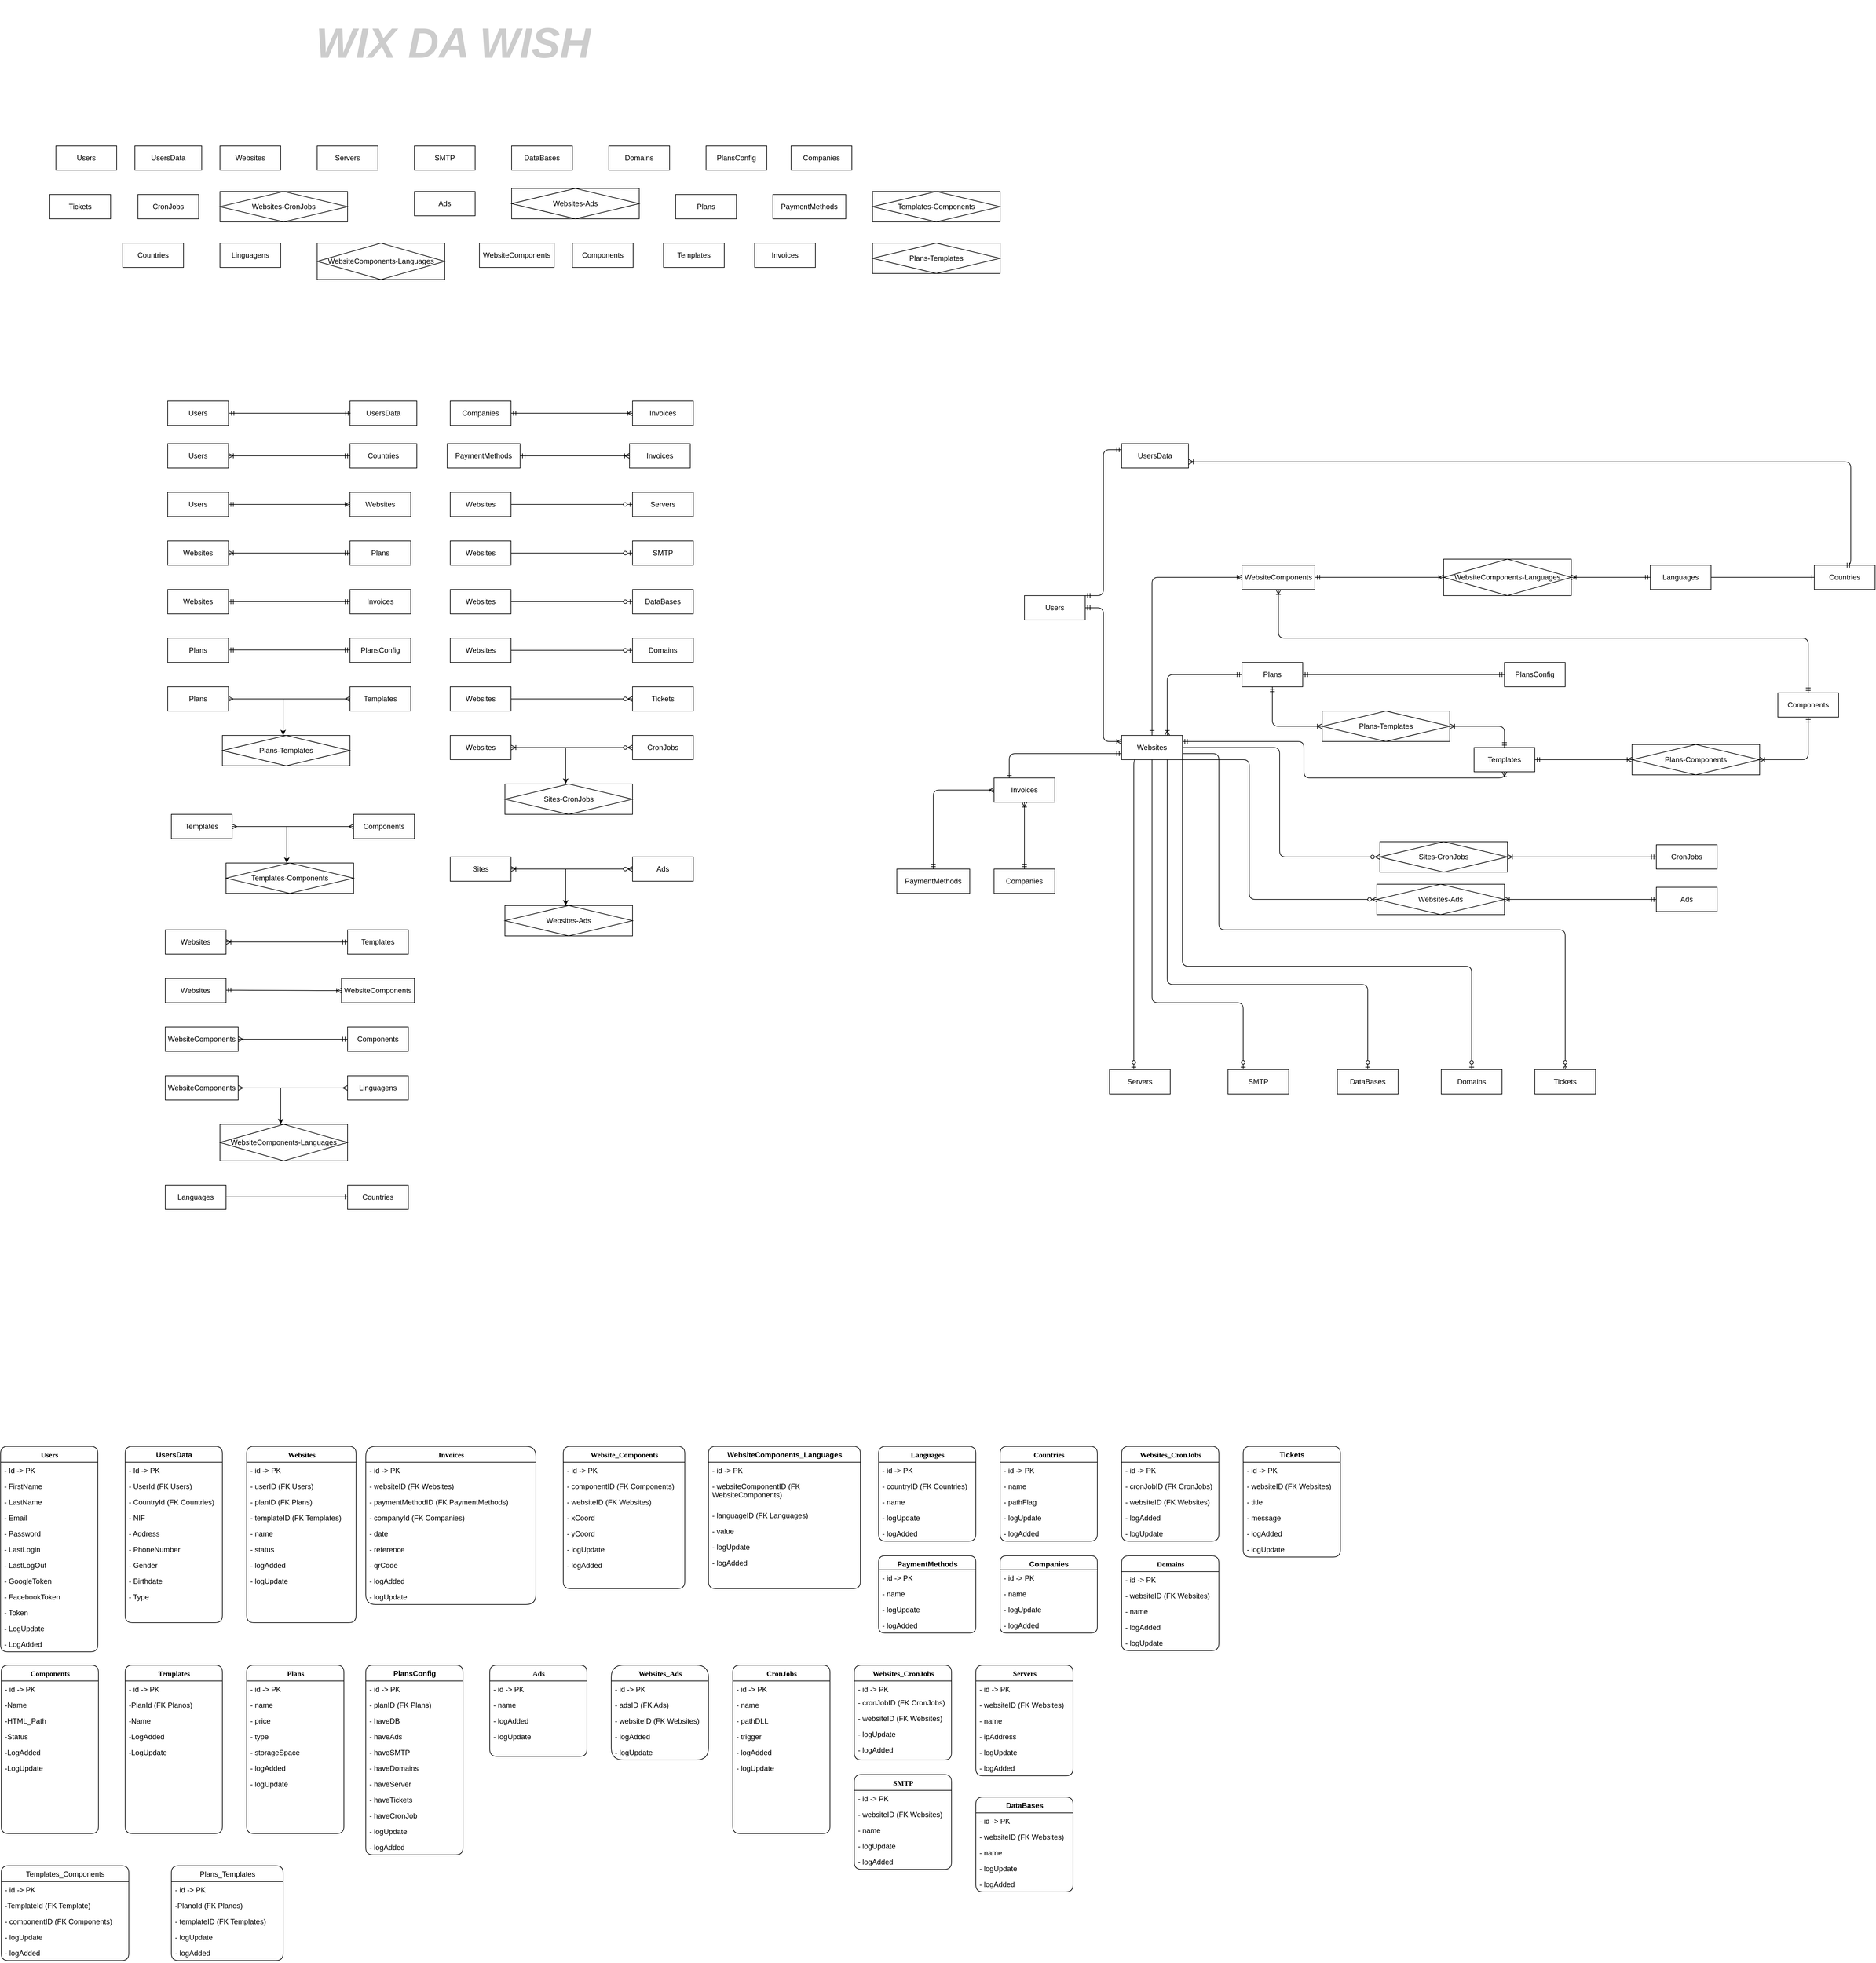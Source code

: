 <mxfile version="14.7.7" type="device"><diagram id="NsafGIGtW207_Jbh4qtU" name="Page-1"><mxGraphModel dx="2015" dy="2212" grid="1" gridSize="10" guides="1" tooltips="1" connect="1" arrows="1" fold="1" page="1" pageScale="1" pageWidth="827" pageHeight="1169" math="0" shadow="0"><root><mxCell id="0"/><mxCell id="1" parent="0"/><mxCell id="LYBJ_0AYohCCelH_25Xm-1" value="Users" style="whiteSpace=wrap;html=1;align=center;" parent="1" vertex="1"><mxGeometry x="390" y="490" width="100" height="40" as="geometry"/></mxCell><mxCell id="LYBJ_0AYohCCelH_25Xm-2" value="Websites" style="whiteSpace=wrap;html=1;align=center;" parent="1" vertex="1"><mxGeometry x="690" y="490" width="100" height="40" as="geometry"/></mxCell><mxCell id="LYBJ_0AYohCCelH_25Xm-7" value="Websites" style="whiteSpace=wrap;html=1;align=center;" parent="1" vertex="1"><mxGeometry x="390" y="570" width="100" height="40" as="geometry"/></mxCell><mxCell id="LYBJ_0AYohCCelH_25Xm-8" value="Plans" style="whiteSpace=wrap;html=1;align=center;" parent="1" vertex="1"><mxGeometry x="690" y="570" width="100" height="40" as="geometry"/></mxCell><mxCell id="LYBJ_0AYohCCelH_25Xm-10" value="Plans" style="whiteSpace=wrap;html=1;align=center;" parent="1" vertex="1"><mxGeometry x="390" y="730" width="100" height="40" as="geometry"/></mxCell><mxCell id="LYBJ_0AYohCCelH_25Xm-12" value="PlansConfig" style="whiteSpace=wrap;html=1;align=center;" parent="1" vertex="1"><mxGeometry x="690" y="730" width="100" height="40" as="geometry"/></mxCell><mxCell id="LYBJ_0AYohCCelH_25Xm-13" value="Websites" style="whiteSpace=wrap;html=1;align=center;" parent="1" vertex="1"><mxGeometry x="390" y="650" width="100" height="40" as="geometry"/></mxCell><mxCell id="LYBJ_0AYohCCelH_25Xm-15" value="Invoices" style="whiteSpace=wrap;html=1;align=center;" parent="1" vertex="1"><mxGeometry x="690" y="650" width="100" height="40" as="geometry"/></mxCell><mxCell id="LYBJ_0AYohCCelH_25Xm-23" value="Websites" style="whiteSpace=wrap;html=1;align=center;" parent="1" vertex="1"><mxGeometry x="386" y="1290" width="100" height="40" as="geometry"/></mxCell><mxCell id="LYBJ_0AYohCCelH_25Xm-24" value="WebsiteComponents" style="whiteSpace=wrap;html=1;align=center;" parent="1" vertex="1"><mxGeometry x="676" y="1290" width="120" height="40" as="geometry"/></mxCell><mxCell id="LYBJ_0AYohCCelH_25Xm-29" value="WebsiteComponents" style="whiteSpace=wrap;html=1;align=center;" parent="1" vertex="1"><mxGeometry x="386" y="1370" width="120" height="40" as="geometry"/></mxCell><mxCell id="LYBJ_0AYohCCelH_25Xm-30" value="&lt;span&gt;Components&lt;/span&gt;" style="whiteSpace=wrap;html=1;align=center;" parent="1" vertex="1"><mxGeometry x="686" y="1370" width="100" height="40" as="geometry"/></mxCell><mxCell id="LYBJ_0AYohCCelH_25Xm-33" value="WebsiteComponents" style="whiteSpace=wrap;html=1;align=center;" parent="1" vertex="1"><mxGeometry x="386" y="1450" width="120" height="40" as="geometry"/></mxCell><mxCell id="LYBJ_0AYohCCelH_25Xm-34" value="Linguagens" style="whiteSpace=wrap;html=1;align=center;" parent="1" vertex="1"><mxGeometry x="686" y="1450" width="100" height="40" as="geometry"/></mxCell><mxCell id="LYBJ_0AYohCCelH_25Xm-35" value="" style="edgeStyle=entityRelationEdgeStyle;fontSize=12;html=1;endArrow=ERmany;startArrow=ERmany;exitX=1;exitY=0.5;exitDx=0;exitDy=0;entryX=0;entryY=0.5;entryDx=0;entryDy=0;" parent="1" source="LYBJ_0AYohCCelH_25Xm-33" target="LYBJ_0AYohCCelH_25Xm-34" edge="1"><mxGeometry width="100" height="100" relative="1" as="geometry"><mxPoint x="516" y="1590" as="sourcePoint"/><mxPoint x="616" y="1490" as="targetPoint"/></mxGeometry></mxCell><mxCell id="LYBJ_0AYohCCelH_25Xm-36" value="WebsiteComponents-Languages" style="shape=associativeEntity;whiteSpace=wrap;html=1;align=center;direction=west;" parent="1" vertex="1"><mxGeometry x="476" y="1530" width="210" height="60" as="geometry"/></mxCell><mxCell id="LYBJ_0AYohCCelH_25Xm-37" value="" style="endArrow=classic;html=1;" parent="1" edge="1"><mxGeometry width="50" height="50" relative="1" as="geometry"><mxPoint x="576" y="1470" as="sourcePoint"/><mxPoint x="576" y="1530" as="targetPoint"/></mxGeometry></mxCell><mxCell id="LYBJ_0AYohCCelH_25Xm-39" value="Languages" style="whiteSpace=wrap;html=1;align=center;" parent="1" vertex="1"><mxGeometry x="386" y="1630" width="100" height="40" as="geometry"/></mxCell><mxCell id="LYBJ_0AYohCCelH_25Xm-41" value="" style="edgeStyle=entityRelationEdgeStyle;fontSize=12;html=1;endArrow=ERone;endFill=1;exitX=1;exitY=0.5;exitDx=0;exitDy=0;" parent="1" edge="1"><mxGeometry width="100" height="100" relative="1" as="geometry"><mxPoint x="486" y="1649.41" as="sourcePoint"/><mxPoint x="686" y="1649.41" as="targetPoint"/></mxGeometry></mxCell><mxCell id="LYBJ_0AYohCCelH_25Xm-42" value="&lt;span style=&quot;text-align: left&quot;&gt;Countries&lt;/span&gt;" style="whiteSpace=wrap;html=1;align=center;" parent="1" vertex="1"><mxGeometry x="686" y="1630" width="100" height="40" as="geometry"/></mxCell><mxCell id="LYBJ_0AYohCCelH_25Xm-43" value="Websites" style="whiteSpace=wrap;html=1;align=center;" parent="1" vertex="1"><mxGeometry x="855" y="490" width="100" height="40" as="geometry"/></mxCell><mxCell id="LYBJ_0AYohCCelH_25Xm-46" value="" style="edgeStyle=entityRelationEdgeStyle;fontSize=12;html=1;endArrow=ERzeroToOne;endFill=1;exitX=1;exitY=0.5;exitDx=0;exitDy=0;" parent="1" source="LYBJ_0AYohCCelH_25Xm-43" edge="1"><mxGeometry width="100" height="100" relative="1" as="geometry"><mxPoint x="395" y="740" as="sourcePoint"/><mxPoint x="1155" y="510" as="targetPoint"/></mxGeometry></mxCell><mxCell id="LYBJ_0AYohCCelH_25Xm-47" value="Servers" style="whiteSpace=wrap;html=1;align=center;" parent="1" vertex="1"><mxGeometry x="1155" y="490" width="100" height="40" as="geometry"/></mxCell><mxCell id="LYBJ_0AYohCCelH_25Xm-48" value="Websites" style="whiteSpace=wrap;html=1;align=center;" parent="1" vertex="1"><mxGeometry x="855" y="570" width="100" height="40" as="geometry"/></mxCell><mxCell id="LYBJ_0AYohCCelH_25Xm-49" value="" style="edgeStyle=entityRelationEdgeStyle;fontSize=12;html=1;endArrow=ERzeroToOne;endFill=1;exitX=1;exitY=0.5;exitDx=0;exitDy=0;" parent="1" source="LYBJ_0AYohCCelH_25Xm-48" edge="1"><mxGeometry width="100" height="100" relative="1" as="geometry"><mxPoint x="395" y="820" as="sourcePoint"/><mxPoint x="1155" y="590" as="targetPoint"/></mxGeometry></mxCell><mxCell id="LYBJ_0AYohCCelH_25Xm-50" value="SMTP" style="whiteSpace=wrap;html=1;align=center;" parent="1" vertex="1"><mxGeometry x="1155" y="570" width="100" height="40" as="geometry"/></mxCell><mxCell id="LYBJ_0AYohCCelH_25Xm-51" value="Websites" style="whiteSpace=wrap;html=1;align=center;" parent="1" vertex="1"><mxGeometry x="855" y="650" width="100" height="40" as="geometry"/></mxCell><mxCell id="LYBJ_0AYohCCelH_25Xm-53" value="DataBases" style="whiteSpace=wrap;html=1;align=center;" parent="1" vertex="1"><mxGeometry x="1155" y="650" width="100" height="40" as="geometry"/></mxCell><mxCell id="LYBJ_0AYohCCelH_25Xm-55" value="" style="edgeStyle=entityRelationEdgeStyle;fontSize=12;html=1;endArrow=ERzeroToOne;endFill=1;exitX=1;exitY=0.5;exitDx=0;exitDy=0;" parent="1" source="LYBJ_0AYohCCelH_25Xm-51" target="LYBJ_0AYohCCelH_25Xm-53" edge="1"><mxGeometry width="100" height="100" relative="1" as="geometry"><mxPoint x="915" y="740" as="sourcePoint"/><mxPoint x="1015" y="640" as="targetPoint"/></mxGeometry></mxCell><mxCell id="LYBJ_0AYohCCelH_25Xm-56" value="Websites" style="whiteSpace=wrap;html=1;align=center;" parent="1" vertex="1"><mxGeometry x="855" y="730" width="100" height="40" as="geometry"/></mxCell><mxCell id="LYBJ_0AYohCCelH_25Xm-57" value="Domains" style="whiteSpace=wrap;html=1;align=center;" parent="1" vertex="1"><mxGeometry x="1155" y="730" width="100" height="40" as="geometry"/></mxCell><mxCell id="LYBJ_0AYohCCelH_25Xm-58" value="" style="edgeStyle=entityRelationEdgeStyle;fontSize=12;html=1;endArrow=ERzeroToOne;endFill=1;exitX=1;exitY=0.5;exitDx=0;exitDy=0;" parent="1" source="LYBJ_0AYohCCelH_25Xm-56" target="LYBJ_0AYohCCelH_25Xm-57" edge="1"><mxGeometry width="100" height="100" relative="1" as="geometry"><mxPoint x="915" y="820" as="sourcePoint"/><mxPoint x="1015" y="720" as="targetPoint"/></mxGeometry></mxCell><mxCell id="LYBJ_0AYohCCelH_25Xm-59" value="Websites" style="whiteSpace=wrap;html=1;align=center;" parent="1" vertex="1"><mxGeometry x="855" y="890" width="100" height="40" as="geometry"/></mxCell><mxCell id="LYBJ_0AYohCCelH_25Xm-60" value="CronJobs" style="whiteSpace=wrap;html=1;align=center;" parent="1" vertex="1"><mxGeometry x="1155" y="890" width="100" height="40" as="geometry"/></mxCell><mxCell id="LYBJ_0AYohCCelH_25Xm-62" value="Sites-CronJobs" style="shape=associativeEntity;whiteSpace=wrap;html=1;align=center;direction=west;" parent="1" vertex="1"><mxGeometry x="945" y="970" width="210" height="50" as="geometry"/></mxCell><mxCell id="LYBJ_0AYohCCelH_25Xm-63" value="" style="endArrow=classic;html=1;" parent="1" edge="1"><mxGeometry width="50" height="50" relative="1" as="geometry"><mxPoint x="1045" y="910.0" as="sourcePoint"/><mxPoint x="1045" y="970.0" as="targetPoint"/></mxGeometry></mxCell><mxCell id="LYBJ_0AYohCCelH_25Xm-91" value="Websites" style="whiteSpace=wrap;html=1;align=center;" parent="1" vertex="1"><mxGeometry x="386" y="1210" width="100" height="40" as="geometry"/></mxCell><mxCell id="LYBJ_0AYohCCelH_25Xm-92" value="Templates" style="whiteSpace=wrap;html=1;align=center;" parent="1" vertex="1"><mxGeometry x="686" y="1210" width="100" height="40" as="geometry"/></mxCell><mxCell id="LYBJ_0AYohCCelH_25Xm-94" value="Sites" style="whiteSpace=wrap;html=1;align=center;" parent="1" vertex="1"><mxGeometry x="855" y="1090" width="100" height="40" as="geometry"/></mxCell><mxCell id="LYBJ_0AYohCCelH_25Xm-95" value="Ads" style="whiteSpace=wrap;html=1;align=center;" parent="1" vertex="1"><mxGeometry x="1155" y="1090" width="100" height="40" as="geometry"/></mxCell><mxCell id="LYBJ_0AYohCCelH_25Xm-97" value="Websites-Ads" style="shape=associativeEntity;whiteSpace=wrap;html=1;align=center;direction=west;" parent="1" vertex="1"><mxGeometry x="945" y="1170" width="210" height="50" as="geometry"/></mxCell><mxCell id="LYBJ_0AYohCCelH_25Xm-98" value="" style="endArrow=classic;html=1;" parent="1" edge="1"><mxGeometry width="50" height="50" relative="1" as="geometry"><mxPoint x="1045" y="1110.0" as="sourcePoint"/><mxPoint x="1045" y="1170.0" as="targetPoint"/></mxGeometry></mxCell><mxCell id="LYBJ_0AYohCCelH_25Xm-99" value="" style="edgeStyle=entityRelationEdgeStyle;fontSize=12;html=1;endArrow=ERoneToMany;startArrow=ERmandOne;exitX=1;exitY=0.5;exitDx=0;exitDy=0;entryX=0;entryY=0.5;entryDx=0;entryDy=0;" parent="1" source="LYBJ_0AYohCCelH_25Xm-1" target="LYBJ_0AYohCCelH_25Xm-2" edge="1"><mxGeometry width="100" height="100" relative="1" as="geometry"><mxPoint x="480" y="560" as="sourcePoint"/><mxPoint x="580" y="460" as="targetPoint"/></mxGeometry></mxCell><mxCell id="LYBJ_0AYohCCelH_25Xm-100" value="" style="edgeStyle=entityRelationEdgeStyle;fontSize=12;html=1;endArrow=ERoneToMany;startArrow=ERmandOne;exitX=0;exitY=0.5;exitDx=0;exitDy=0;entryX=1;entryY=0.5;entryDx=0;entryDy=0;" parent="1" source="LYBJ_0AYohCCelH_25Xm-8" target="LYBJ_0AYohCCelH_25Xm-7" edge="1"><mxGeometry width="100" height="100" relative="1" as="geometry"><mxPoint x="500" y="570" as="sourcePoint"/><mxPoint x="470" y="540" as="targetPoint"/></mxGeometry></mxCell><mxCell id="LYBJ_0AYohCCelH_25Xm-101" value="" style="edgeStyle=entityRelationEdgeStyle;fontSize=12;html=1;endArrow=ERmandOne;startArrow=ERmandOne;entryX=0;entryY=0.5;entryDx=0;entryDy=0;exitX=1;exitY=0.5;exitDx=0;exitDy=0;" parent="1" source="LYBJ_0AYohCCelH_25Xm-13" target="LYBJ_0AYohCCelH_25Xm-15" edge="1"><mxGeometry width="100" height="100" relative="1" as="geometry"><mxPoint x="300" y="730" as="sourcePoint"/><mxPoint x="400" y="630" as="targetPoint"/></mxGeometry></mxCell><mxCell id="LYBJ_0AYohCCelH_25Xm-102" value="" style="edgeStyle=entityRelationEdgeStyle;fontSize=12;html=1;endArrow=ERmandOne;startArrow=ERmandOne;entryX=0;entryY=0.5;entryDx=0;entryDy=0;exitX=1;exitY=0.5;exitDx=0;exitDy=0;" parent="1" edge="1"><mxGeometry width="100" height="100" relative="1" as="geometry"><mxPoint x="490" y="749.41" as="sourcePoint"/><mxPoint x="690" y="749.41" as="targetPoint"/></mxGeometry></mxCell><mxCell id="LYBJ_0AYohCCelH_25Xm-106" value="" style="edgeStyle=entityRelationEdgeStyle;fontSize=12;html=1;endArrow=ERoneToMany;startArrow=ERmandOne;exitX=1;exitY=0.5;exitDx=0;exitDy=0;entryX=0;entryY=0.5;entryDx=0;entryDy=0;" parent="1" edge="1" target="LYBJ_0AYohCCelH_25Xm-24"><mxGeometry width="100" height="100" relative="1" as="geometry"><mxPoint x="486" y="1309.41" as="sourcePoint"/><mxPoint x="686" y="1309.41" as="targetPoint"/></mxGeometry></mxCell><mxCell id="LYBJ_0AYohCCelH_25Xm-133" value="Users" style="whiteSpace=wrap;html=1;align=center;" parent="1" vertex="1"><mxGeometry x="206" y="-80" width="100" height="40" as="geometry"/></mxCell><mxCell id="LYBJ_0AYohCCelH_25Xm-134" value="Websites" style="whiteSpace=wrap;html=1;align=center;" parent="1" vertex="1"><mxGeometry x="476" y="-80" width="100" height="40" as="geometry"/></mxCell><mxCell id="LYBJ_0AYohCCelH_25Xm-135" value="Servers" style="whiteSpace=wrap;html=1;align=center;" parent="1" vertex="1"><mxGeometry x="636" y="-80" width="100" height="40" as="geometry"/></mxCell><mxCell id="LYBJ_0AYohCCelH_25Xm-136" value="SMTP" style="whiteSpace=wrap;html=1;align=center;" parent="1" vertex="1"><mxGeometry x="796" y="-80" width="100" height="40" as="geometry"/></mxCell><mxCell id="LYBJ_0AYohCCelH_25Xm-137" value="DataBases" style="whiteSpace=wrap;html=1;align=center;" parent="1" vertex="1"><mxGeometry x="956" y="-80" width="100" height="40" as="geometry"/></mxCell><mxCell id="LYBJ_0AYohCCelH_25Xm-138" value="Domains" style="whiteSpace=wrap;html=1;align=center;" parent="1" vertex="1"><mxGeometry x="1116" y="-80" width="100" height="40" as="geometry"/></mxCell><mxCell id="LYBJ_0AYohCCelH_25Xm-139" value="CronJobs" style="whiteSpace=wrap;html=1;align=center;" parent="1" vertex="1"><mxGeometry x="341" width="100" height="40" as="geometry"/></mxCell><mxCell id="LYBJ_0AYohCCelH_25Xm-140" value="Websites-CronJobs" style="shape=associativeEntity;whiteSpace=wrap;html=1;align=center;direction=west;" parent="1" vertex="1"><mxGeometry x="476" y="-5" width="210" height="50" as="geometry"/></mxCell><mxCell id="LYBJ_0AYohCCelH_25Xm-141" value="Ads" style="whiteSpace=wrap;html=1;align=center;" parent="1" vertex="1"><mxGeometry x="796" y="-5" width="100" height="40" as="geometry"/></mxCell><mxCell id="LYBJ_0AYohCCelH_25Xm-142" value="Websites-Ads" style="shape=associativeEntity;whiteSpace=wrap;html=1;align=center;direction=west;" parent="1" vertex="1"><mxGeometry x="956" y="-10" width="210" height="50" as="geometry"/></mxCell><mxCell id="LYBJ_0AYohCCelH_25Xm-143" value="Countries" style="whiteSpace=wrap;html=1;align=center;" parent="1" vertex="1"><mxGeometry x="316" y="80" width="100" height="40" as="geometry"/></mxCell><mxCell id="LYBJ_0AYohCCelH_25Xm-144" value="Linguagens" style="whiteSpace=wrap;html=1;align=center;" parent="1" vertex="1"><mxGeometry x="476" y="80" width="100" height="40" as="geometry"/></mxCell><mxCell id="LYBJ_0AYohCCelH_25Xm-145" value="WebsiteComponents-Languages" style="shape=associativeEntity;whiteSpace=wrap;html=1;align=center;direction=west;" parent="1" vertex="1"><mxGeometry x="636" y="80" width="210" height="60" as="geometry"/></mxCell><mxCell id="LYBJ_0AYohCCelH_25Xm-146" value="WebsiteComponents" style="whiteSpace=wrap;html=1;align=center;" parent="1" vertex="1"><mxGeometry x="903" y="80" width="123" height="40" as="geometry"/></mxCell><mxCell id="LYBJ_0AYohCCelH_25Xm-147" value="&lt;span&gt;Components&lt;/span&gt;" style="whiteSpace=wrap;html=1;align=center;" parent="1" vertex="1"><mxGeometry x="1056" y="80" width="100" height="40" as="geometry"/></mxCell><mxCell id="LYBJ_0AYohCCelH_25Xm-148" value="Templates" style="whiteSpace=wrap;html=1;align=center;" parent="1" vertex="1"><mxGeometry x="1206" y="80" width="100" height="40" as="geometry"/></mxCell><mxCell id="LYBJ_0AYohCCelH_25Xm-149" value="Plans" style="whiteSpace=wrap;html=1;align=center;" parent="1" vertex="1"><mxGeometry x="1226" width="100" height="40" as="geometry"/></mxCell><mxCell id="LYBJ_0AYohCCelH_25Xm-150" value="PlansConfig" style="whiteSpace=wrap;html=1;align=center;" parent="1" vertex="1"><mxGeometry x="1276" y="-80" width="100" height="40" as="geometry"/></mxCell><mxCell id="LYBJ_0AYohCCelH_25Xm-151" value="Invoices" style="whiteSpace=wrap;html=1;align=center;" parent="1" vertex="1"><mxGeometry x="1356" y="80" width="100" height="40" as="geometry"/></mxCell><mxCell id="LYBJ_0AYohCCelH_25Xm-152" value="Websites" style="whiteSpace=wrap;html=1;align=center;" parent="1" vertex="1"><mxGeometry x="855" y="810" width="100" height="40" as="geometry"/></mxCell><mxCell id="LYBJ_0AYohCCelH_25Xm-153" value="Tickets" style="whiteSpace=wrap;html=1;align=center;" parent="1" vertex="1"><mxGeometry x="1155" y="810" width="100" height="40" as="geometry"/></mxCell><mxCell id="LYBJ_0AYohCCelH_25Xm-157" value="Users" style="swimlane;html=1;fontStyle=1;align=center;verticalAlign=top;childLayout=stackLayout;horizontal=1;startSize=26;horizontalStack=0;resizeParent=1;resizeLast=0;collapsible=1;marginBottom=0;swimlaneFillColor=#ffffff;rounded=1;shadow=0;comic=0;labelBackgroundColor=none;strokeWidth=1;fillColor=none;fontFamily=Verdana;fontSize=12" parent="1" vertex="1"><mxGeometry x="115" y="2060" width="160" height="338" as="geometry"/></mxCell><mxCell id="LYBJ_0AYohCCelH_25Xm-158" value="- Id -&amp;gt; PK" style="text;html=1;strokeColor=none;fillColor=none;align=left;verticalAlign=top;spacingLeft=4;spacingRight=4;whiteSpace=wrap;overflow=hidden;rotatable=0;points=[[0,0.5],[1,0.5]];portConstraint=eastwest;rounded=1;" parent="LYBJ_0AYohCCelH_25Xm-157" vertex="1"><mxGeometry y="26" width="160" height="26" as="geometry"/></mxCell><mxCell id="LYBJ_0AYohCCelH_25Xm-159" value="- FirstName" style="text;html=1;strokeColor=none;fillColor=none;align=left;verticalAlign=top;spacingLeft=4;spacingRight=4;whiteSpace=wrap;overflow=hidden;rotatable=0;points=[[0,0.5],[1,0.5]];portConstraint=eastwest;rounded=1;" parent="LYBJ_0AYohCCelH_25Xm-157" vertex="1"><mxGeometry y="52" width="160" height="26" as="geometry"/></mxCell><mxCell id="LYBJ_0AYohCCelH_25Xm-160" value="- LastName" style="text;html=1;strokeColor=none;fillColor=none;align=left;verticalAlign=top;spacingLeft=4;spacingRight=4;whiteSpace=wrap;overflow=hidden;rotatable=0;points=[[0,0.5],[1,0.5]];portConstraint=eastwest;rounded=1;" parent="LYBJ_0AYohCCelH_25Xm-157" vertex="1"><mxGeometry y="78" width="160" height="26" as="geometry"/></mxCell><mxCell id="LYBJ_0AYohCCelH_25Xm-161" value="- Email" style="text;html=1;strokeColor=none;fillColor=none;align=left;verticalAlign=top;spacingLeft=4;spacingRight=4;whiteSpace=wrap;overflow=hidden;rotatable=0;points=[[0,0.5],[1,0.5]];portConstraint=eastwest;rounded=1;" parent="LYBJ_0AYohCCelH_25Xm-157" vertex="1"><mxGeometry y="104" width="160" height="26" as="geometry"/></mxCell><mxCell id="LYBJ_0AYohCCelH_25Xm-162" value="- Password" style="text;html=1;strokeColor=none;fillColor=none;align=left;verticalAlign=top;spacingLeft=4;spacingRight=4;whiteSpace=wrap;overflow=hidden;rotatable=0;points=[[0,0.5],[1,0.5]];portConstraint=eastwest;rounded=1;" parent="LYBJ_0AYohCCelH_25Xm-157" vertex="1"><mxGeometry y="130" width="160" height="26" as="geometry"/></mxCell><mxCell id="LYBJ_0AYohCCelH_25Xm-163" value="- LastLogin" style="text;html=1;strokeColor=none;fillColor=none;align=left;verticalAlign=top;spacingLeft=4;spacingRight=4;whiteSpace=wrap;overflow=hidden;rotatable=0;points=[[0,0.5],[1,0.5]];portConstraint=eastwest;rounded=1;" parent="LYBJ_0AYohCCelH_25Xm-157" vertex="1"><mxGeometry y="156" width="160" height="26" as="geometry"/></mxCell><mxCell id="LYBJ_0AYohCCelH_25Xm-164" value="- LastLogOut" style="text;html=1;strokeColor=none;fillColor=none;align=left;verticalAlign=top;spacingLeft=4;spacingRight=4;whiteSpace=wrap;overflow=hidden;rotatable=0;points=[[0,0.5],[1,0.5]];portConstraint=eastwest;rounded=1;" parent="LYBJ_0AYohCCelH_25Xm-157" vertex="1"><mxGeometry y="182" width="160" height="26" as="geometry"/></mxCell><mxCell id="LYBJ_0AYohCCelH_25Xm-165" value="- GoogleToken" style="text;html=1;strokeColor=none;fillColor=none;align=left;verticalAlign=top;spacingLeft=4;spacingRight=4;whiteSpace=wrap;overflow=hidden;rotatable=0;points=[[0,0.5],[1,0.5]];portConstraint=eastwest;rounded=1;" parent="LYBJ_0AYohCCelH_25Xm-157" vertex="1"><mxGeometry y="208" width="160" height="26" as="geometry"/></mxCell><mxCell id="LYBJ_0AYohCCelH_25Xm-166" value="- FacebookToken" style="text;html=1;strokeColor=none;fillColor=none;align=left;verticalAlign=top;spacingLeft=4;spacingRight=4;whiteSpace=wrap;overflow=hidden;rotatable=0;points=[[0,0.5],[1,0.5]];portConstraint=eastwest;rounded=1;" parent="LYBJ_0AYohCCelH_25Xm-157" vertex="1"><mxGeometry y="234" width="160" height="26" as="geometry"/></mxCell><mxCell id="LYBJ_0AYohCCelH_25Xm-167" value="- Token" style="text;html=1;strokeColor=none;fillColor=none;align=left;verticalAlign=top;spacingLeft=4;spacingRight=4;whiteSpace=wrap;overflow=hidden;rotatable=0;points=[[0,0.5],[1,0.5]];portConstraint=eastwest;rounded=1;" parent="LYBJ_0AYohCCelH_25Xm-157" vertex="1"><mxGeometry y="260" width="160" height="26" as="geometry"/></mxCell><mxCell id="0ZOn3aNPeJyHJtZtC3J_-8" value="- LogUpdate" style="text;html=1;strokeColor=none;fillColor=none;align=left;verticalAlign=top;spacingLeft=4;spacingRight=4;whiteSpace=wrap;overflow=hidden;rotatable=0;points=[[0,0.5],[1,0.5]];portConstraint=eastwest;rounded=1;" parent="LYBJ_0AYohCCelH_25Xm-157" vertex="1"><mxGeometry y="286" width="160" height="26" as="geometry"/></mxCell><mxCell id="0ZOn3aNPeJyHJtZtC3J_-7" value="- LogAdded" style="text;html=1;strokeColor=none;fillColor=none;align=left;verticalAlign=top;spacingLeft=4;spacingRight=4;whiteSpace=wrap;overflow=hidden;rotatable=0;points=[[0,0.5],[1,0.5]];portConstraint=eastwest;rounded=1;" parent="LYBJ_0AYohCCelH_25Xm-157" vertex="1"><mxGeometry y="312" width="160" height="26" as="geometry"/></mxCell><mxCell id="LYBJ_0AYohCCelH_25Xm-168" value="Websites" style="swimlane;html=1;fontStyle=1;align=center;verticalAlign=top;childLayout=stackLayout;horizontal=1;startSize=26;horizontalStack=0;resizeParent=1;resizeLast=0;collapsible=1;marginBottom=0;swimlaneFillColor=#ffffff;rounded=1;shadow=0;comic=0;labelBackgroundColor=none;strokeWidth=1;fillColor=none;fontFamily=Verdana;fontSize=12" parent="1" vertex="1"><mxGeometry x="520" y="2060" width="180" height="290" as="geometry"/></mxCell><mxCell id="LYBJ_0AYohCCelH_25Xm-169" value="- id -&amp;gt; PK" style="text;html=1;strokeColor=none;fillColor=none;align=left;verticalAlign=top;spacingLeft=4;spacingRight=4;whiteSpace=wrap;overflow=hidden;rotatable=0;points=[[0,0.5],[1,0.5]];portConstraint=eastwest;rounded=1;" parent="LYBJ_0AYohCCelH_25Xm-168" vertex="1"><mxGeometry y="26" width="180" height="26" as="geometry"/></mxCell><mxCell id="LYBJ_0AYohCCelH_25Xm-173" value="- userID (FK Users)" style="text;html=1;strokeColor=none;fillColor=none;align=left;verticalAlign=top;spacingLeft=4;spacingRight=4;whiteSpace=wrap;overflow=hidden;rotatable=0;points=[[0,0.5],[1,0.5]];portConstraint=eastwest;rounded=1;" parent="LYBJ_0AYohCCelH_25Xm-168" vertex="1"><mxGeometry y="52" width="180" height="26" as="geometry"/></mxCell><mxCell id="LYBJ_0AYohCCelH_25Xm-174" value="- planID (FK Plans)" style="text;html=1;strokeColor=none;fillColor=none;align=left;verticalAlign=top;spacingLeft=4;spacingRight=4;whiteSpace=wrap;overflow=hidden;rotatable=0;points=[[0,0.5],[1,0.5]];portConstraint=eastwest;rounded=1;" parent="LYBJ_0AYohCCelH_25Xm-168" vertex="1"><mxGeometry y="78" width="180" height="26" as="geometry"/></mxCell><mxCell id="FN7-k6W61n3IhrZLeVBx-24" value="- templateID (FK Templates)" style="text;html=1;strokeColor=none;fillColor=none;align=left;verticalAlign=top;spacingLeft=4;spacingRight=4;whiteSpace=wrap;overflow=hidden;rotatable=0;points=[[0,0.5],[1,0.5]];portConstraint=eastwest;rounded=1;" vertex="1" parent="LYBJ_0AYohCCelH_25Xm-168"><mxGeometry y="104" width="180" height="26" as="geometry"/></mxCell><mxCell id="LYBJ_0AYohCCelH_25Xm-170" value="- name" style="text;html=1;strokeColor=none;fillColor=none;align=left;verticalAlign=top;spacingLeft=4;spacingRight=4;whiteSpace=wrap;overflow=hidden;rotatable=0;points=[[0,0.5],[1,0.5]];portConstraint=eastwest;rounded=1;" parent="LYBJ_0AYohCCelH_25Xm-168" vertex="1"><mxGeometry y="130" width="180" height="26" as="geometry"/></mxCell><mxCell id="LYBJ_0AYohCCelH_25Xm-175" value="- status" style="text;html=1;strokeColor=none;fillColor=none;align=left;verticalAlign=top;spacingLeft=4;spacingRight=4;whiteSpace=wrap;overflow=hidden;rotatable=0;points=[[0,0.5],[1,0.5]];portConstraint=eastwest;rounded=1;" parent="LYBJ_0AYohCCelH_25Xm-168" vertex="1"><mxGeometry y="156" width="180" height="26" as="geometry"/></mxCell><mxCell id="0ZOn3aNPeJyHJtZtC3J_-5" value="- logAdded" style="text;html=1;strokeColor=none;fillColor=none;align=left;verticalAlign=top;spacingLeft=4;spacingRight=4;whiteSpace=wrap;overflow=hidden;rotatable=0;points=[[0,0.5],[1,0.5]];portConstraint=eastwest;rounded=1;" parent="LYBJ_0AYohCCelH_25Xm-168" vertex="1"><mxGeometry y="182" width="180" height="26" as="geometry"/></mxCell><mxCell id="0ZOn3aNPeJyHJtZtC3J_-6" value="- logUpdate" style="text;html=1;strokeColor=none;fillColor=none;align=left;verticalAlign=top;spacingLeft=4;spacingRight=4;whiteSpace=wrap;overflow=hidden;rotatable=0;points=[[0,0.5],[1,0.5]];portConstraint=eastwest;rounded=1;" parent="LYBJ_0AYohCCelH_25Xm-168" vertex="1"><mxGeometry y="208" width="180" height="26" as="geometry"/></mxCell><mxCell id="LYBJ_0AYohCCelH_25Xm-176" value="Invoices" style="swimlane;html=1;fontStyle=1;align=center;verticalAlign=top;childLayout=stackLayout;horizontal=1;startSize=26;horizontalStack=0;resizeParent=1;resizeLast=0;collapsible=1;marginBottom=0;swimlaneFillColor=#ffffff;rounded=1;shadow=0;comic=0;labelBackgroundColor=none;strokeWidth=1;fillColor=none;fontFamily=Verdana;fontSize=12;arcSize=21;" parent="1" vertex="1"><mxGeometry x="716" y="2060" width="280" height="260" as="geometry"/></mxCell><mxCell id="LYBJ_0AYohCCelH_25Xm-177" value="- id -&amp;gt; PK" style="text;html=1;strokeColor=none;fillColor=none;align=left;verticalAlign=top;spacingLeft=4;spacingRight=4;whiteSpace=wrap;overflow=hidden;rotatable=0;points=[[0,0.5],[1,0.5]];portConstraint=eastwest;rounded=1;" parent="LYBJ_0AYohCCelH_25Xm-176" vertex="1"><mxGeometry y="26" width="280" height="26" as="geometry"/></mxCell><mxCell id="LYBJ_0AYohCCelH_25Xm-181" value="- websiteID (FK Websites)" style="text;html=1;strokeColor=none;fillColor=none;align=left;verticalAlign=top;spacingLeft=4;spacingRight=4;whiteSpace=wrap;overflow=hidden;rotatable=0;points=[[0,0.5],[1,0.5]];portConstraint=eastwest;rounded=1;" parent="LYBJ_0AYohCCelH_25Xm-176" vertex="1"><mxGeometry y="52" width="280" height="26" as="geometry"/></mxCell><mxCell id="0ZOn3aNPeJyHJtZtC3J_-134" value="- paymentMethodID (FK PaymentMethods)" style="text;html=1;strokeColor=none;fillColor=none;align=left;verticalAlign=top;spacingLeft=4;spacingRight=4;whiteSpace=wrap;overflow=hidden;rotatable=0;points=[[0,0.5],[1,0.5]];portConstraint=eastwest;rounded=1;" parent="LYBJ_0AYohCCelH_25Xm-176" vertex="1"><mxGeometry y="78" width="280" height="26" as="geometry"/></mxCell><mxCell id="FN7-k6W61n3IhrZLeVBx-150" value="- companyId (FK&amp;nbsp;&lt;span style=&quot;font-family: &amp;#34;helvetica&amp;#34; ; text-align: center&quot;&gt;Companies&lt;/span&gt;)" style="text;html=1;strokeColor=none;fillColor=none;align=left;verticalAlign=top;spacingLeft=4;spacingRight=4;whiteSpace=wrap;overflow=hidden;rotatable=0;points=[[0,0.5],[1,0.5]];portConstraint=eastwest;rounded=1;" vertex="1" parent="LYBJ_0AYohCCelH_25Xm-176"><mxGeometry y="104" width="280" height="26" as="geometry"/></mxCell><mxCell id="LYBJ_0AYohCCelH_25Xm-178" value="- date" style="text;html=1;strokeColor=none;fillColor=none;align=left;verticalAlign=top;spacingLeft=4;spacingRight=4;whiteSpace=wrap;overflow=hidden;rotatable=0;points=[[0,0.5],[1,0.5]];portConstraint=eastwest;rounded=1;" parent="LYBJ_0AYohCCelH_25Xm-176" vertex="1"><mxGeometry y="130" width="280" height="26" as="geometry"/></mxCell><mxCell id="0ZOn3aNPeJyHJtZtC3J_-3" value="- reference" style="text;html=1;strokeColor=none;fillColor=none;align=left;verticalAlign=top;spacingLeft=4;spacingRight=4;whiteSpace=wrap;overflow=hidden;rotatable=0;points=[[0,0.5],[1,0.5]];portConstraint=eastwest;rounded=1;" parent="LYBJ_0AYohCCelH_25Xm-176" vertex="1"><mxGeometry y="156" width="280" height="26" as="geometry"/></mxCell><mxCell id="0ZOn3aNPeJyHJtZtC3J_-61" value="- qrCode" style="text;html=1;strokeColor=none;fillColor=none;align=left;verticalAlign=top;spacingLeft=4;spacingRight=4;whiteSpace=wrap;overflow=hidden;rotatable=0;points=[[0,0.5],[1,0.5]];portConstraint=eastwest;rounded=1;" parent="LYBJ_0AYohCCelH_25Xm-176" vertex="1"><mxGeometry y="182" width="280" height="26" as="geometry"/></mxCell><mxCell id="LYBJ_0AYohCCelH_25Xm-179" value="- logAdded" style="text;html=1;strokeColor=none;fillColor=none;align=left;verticalAlign=top;spacingLeft=4;spacingRight=4;whiteSpace=wrap;overflow=hidden;rotatable=0;points=[[0,0.5],[1,0.5]];portConstraint=eastwest;rounded=1;" parent="LYBJ_0AYohCCelH_25Xm-176" vertex="1"><mxGeometry y="208" width="280" height="26" as="geometry"/></mxCell><mxCell id="LYBJ_0AYohCCelH_25Xm-180" value="- logUpdate" style="text;html=1;strokeColor=none;fillColor=none;align=left;verticalAlign=top;spacingLeft=4;spacingRight=4;whiteSpace=wrap;overflow=hidden;rotatable=0;points=[[0,0.5],[1,0.5]];portConstraint=eastwest;rounded=1;" parent="LYBJ_0AYohCCelH_25Xm-176" vertex="1"><mxGeometry y="234" width="280" height="26" as="geometry"/></mxCell><mxCell id="LYBJ_0AYohCCelH_25Xm-328" value="Countries" style="swimlane;html=1;fontStyle=1;align=center;verticalAlign=top;childLayout=stackLayout;horizontal=1;startSize=26;horizontalStack=0;resizeParent=1;resizeLast=0;collapsible=1;marginBottom=0;swimlaneFillColor=#ffffff;rounded=1;shadow=0;comic=0;labelBackgroundColor=none;strokeWidth=1;fillColor=none;fontFamily=Verdana;fontSize=12" parent="1" vertex="1"><mxGeometry x="1760" y="2060" width="160" height="156" as="geometry"/></mxCell><mxCell id="LYBJ_0AYohCCelH_25Xm-329" value="- id -&amp;gt; PK" style="text;html=1;strokeColor=none;fillColor=none;align=left;verticalAlign=top;spacingLeft=4;spacingRight=4;whiteSpace=wrap;overflow=hidden;rotatable=0;points=[[0,0.5],[1,0.5]];portConstraint=eastwest;rounded=1;" parent="LYBJ_0AYohCCelH_25Xm-328" vertex="1"><mxGeometry y="26" width="160" height="26" as="geometry"/></mxCell><mxCell id="LYBJ_0AYohCCelH_25Xm-330" value="- name" style="text;html=1;strokeColor=none;fillColor=none;align=left;verticalAlign=top;spacingLeft=4;spacingRight=4;whiteSpace=wrap;overflow=hidden;rotatable=0;points=[[0,0.5],[1,0.5]];portConstraint=eastwest;rounded=1;" parent="LYBJ_0AYohCCelH_25Xm-328" vertex="1"><mxGeometry y="52" width="160" height="26" as="geometry"/></mxCell><mxCell id="0ZOn3aNPeJyHJtZtC3J_-23" value="- pathFlag" style="text;html=1;strokeColor=none;fillColor=none;align=left;verticalAlign=top;spacingLeft=4;spacingRight=4;whiteSpace=wrap;overflow=hidden;rotatable=0;points=[[0,0.5],[1,0.5]];portConstraint=eastwest;rounded=1;" parent="LYBJ_0AYohCCelH_25Xm-328" vertex="1"><mxGeometry y="78" width="160" height="26" as="geometry"/></mxCell><mxCell id="0ZOn3aNPeJyHJtZtC3J_-55" value="- logUpdate" style="text;html=1;strokeColor=none;fillColor=none;align=left;verticalAlign=top;spacingLeft=4;spacingRight=4;whiteSpace=wrap;overflow=hidden;rotatable=0;points=[[0,0.5],[1,0.5]];portConstraint=eastwest;rounded=1;" parent="LYBJ_0AYohCCelH_25Xm-328" vertex="1"><mxGeometry y="104" width="160" height="26" as="geometry"/></mxCell><mxCell id="0ZOn3aNPeJyHJtZtC3J_-56" value="- logAdded" style="text;html=1;strokeColor=none;fillColor=none;align=left;verticalAlign=top;spacingLeft=4;spacingRight=4;whiteSpace=wrap;overflow=hidden;rotatable=0;points=[[0,0.5],[1,0.5]];portConstraint=eastwest;rounded=1;" parent="LYBJ_0AYohCCelH_25Xm-328" vertex="1"><mxGeometry y="130" width="160" height="26" as="geometry"/></mxCell><mxCell id="LYBJ_0AYohCCelH_25Xm-331" value="Languages" style="swimlane;html=1;fontStyle=1;align=center;verticalAlign=top;childLayout=stackLayout;horizontal=1;startSize=26;horizontalStack=0;resizeParent=1;resizeLast=0;collapsible=1;marginBottom=0;swimlaneFillColor=#ffffff;rounded=1;shadow=0;comic=0;labelBackgroundColor=none;strokeWidth=1;fillColor=none;fontFamily=Verdana;fontSize=12" parent="1" vertex="1"><mxGeometry x="1560" y="2060" width="160" height="156" as="geometry"/></mxCell><mxCell id="LYBJ_0AYohCCelH_25Xm-332" value="- id -&amp;gt; PK" style="text;html=1;strokeColor=none;fillColor=none;align=left;verticalAlign=top;spacingLeft=4;spacingRight=4;whiteSpace=wrap;overflow=hidden;rotatable=0;points=[[0,0.5],[1,0.5]];portConstraint=eastwest;rounded=1;" parent="LYBJ_0AYohCCelH_25Xm-331" vertex="1"><mxGeometry y="26" width="160" height="26" as="geometry"/></mxCell><mxCell id="LYBJ_0AYohCCelH_25Xm-333" value="- countryID (FK Countries)" style="text;html=1;strokeColor=none;fillColor=none;align=left;verticalAlign=top;spacingLeft=4;spacingRight=4;whiteSpace=wrap;overflow=hidden;rotatable=0;points=[[0,0.5],[1,0.5]];portConstraint=eastwest;rounded=1;" parent="LYBJ_0AYohCCelH_25Xm-331" vertex="1"><mxGeometry y="52" width="160" height="26" as="geometry"/></mxCell><mxCell id="LYBJ_0AYohCCelH_25Xm-334" value="- name" style="text;html=1;strokeColor=none;fillColor=none;align=left;verticalAlign=top;spacingLeft=4;spacingRight=4;whiteSpace=wrap;overflow=hidden;rotatable=0;points=[[0,0.5],[1,0.5]];portConstraint=eastwest;rounded=1;" parent="LYBJ_0AYohCCelH_25Xm-331" vertex="1"><mxGeometry y="78" width="160" height="26" as="geometry"/></mxCell><mxCell id="0ZOn3aNPeJyHJtZtC3J_-57" value="- logUpdate" style="text;html=1;strokeColor=none;fillColor=none;align=left;verticalAlign=top;spacingLeft=4;spacingRight=4;whiteSpace=wrap;overflow=hidden;rotatable=0;points=[[0,0.5],[1,0.5]];portConstraint=eastwest;rounded=1;" parent="LYBJ_0AYohCCelH_25Xm-331" vertex="1"><mxGeometry y="104" width="160" height="26" as="geometry"/></mxCell><mxCell id="0ZOn3aNPeJyHJtZtC3J_-58" value="- logAdded" style="text;html=1;strokeColor=none;fillColor=none;align=left;verticalAlign=top;spacingLeft=4;spacingRight=4;whiteSpace=wrap;overflow=hidden;rotatable=0;points=[[0,0.5],[1,0.5]];portConstraint=eastwest;rounded=1;" parent="LYBJ_0AYohCCelH_25Xm-331" vertex="1"><mxGeometry y="130" width="160" height="26" as="geometry"/></mxCell><mxCell id="LYBJ_0AYohCCelH_25Xm-335" value="Website_Components" style="swimlane;html=1;fontStyle=1;align=center;verticalAlign=top;childLayout=stackLayout;horizontal=1;startSize=26;horizontalStack=0;resizeParent=1;resizeLast=0;collapsible=1;marginBottom=0;swimlaneFillColor=#ffffff;rounded=1;shadow=0;comic=0;labelBackgroundColor=none;strokeWidth=1;fillColor=none;fontFamily=Verdana;fontSize=12" parent="1" vertex="1"><mxGeometry x="1041" y="2060" width="200" height="234" as="geometry"/></mxCell><mxCell id="LYBJ_0AYohCCelH_25Xm-336" value="- id -&amp;gt; PK" style="text;html=1;strokeColor=none;fillColor=none;align=left;verticalAlign=top;spacingLeft=4;spacingRight=4;whiteSpace=wrap;overflow=hidden;rotatable=0;points=[[0,0.5],[1,0.5]];portConstraint=eastwest;rounded=1;" parent="LYBJ_0AYohCCelH_25Xm-335" vertex="1"><mxGeometry y="26" width="200" height="26" as="geometry"/></mxCell><mxCell id="LYBJ_0AYohCCelH_25Xm-337" value="- componentID (FK Components)" style="text;html=1;strokeColor=none;fillColor=none;align=left;verticalAlign=top;spacingLeft=4;spacingRight=4;whiteSpace=wrap;overflow=hidden;rotatable=0;points=[[0,0.5],[1,0.5]];portConstraint=eastwest;rounded=1;" parent="LYBJ_0AYohCCelH_25Xm-335" vertex="1"><mxGeometry y="52" width="200" height="26" as="geometry"/></mxCell><mxCell id="FN7-k6W61n3IhrZLeVBx-149" value="- websiteID (FK Websites)" style="text;html=1;strokeColor=none;fillColor=none;align=left;verticalAlign=top;spacingLeft=4;spacingRight=4;whiteSpace=wrap;overflow=hidden;rotatable=0;points=[[0,0.5],[1,0.5]];portConstraint=eastwest;rounded=1;" vertex="1" parent="LYBJ_0AYohCCelH_25Xm-335"><mxGeometry y="78" width="200" height="26" as="geometry"/></mxCell><mxCell id="LYBJ_0AYohCCelH_25Xm-340" value="- xCoord" style="text;html=1;strokeColor=none;fillColor=none;align=left;verticalAlign=top;spacingLeft=4;spacingRight=4;whiteSpace=wrap;overflow=hidden;rotatable=0;points=[[0,0.5],[1,0.5]];portConstraint=eastwest;rounded=1;" parent="LYBJ_0AYohCCelH_25Xm-335" vertex="1"><mxGeometry y="104" width="200" height="26" as="geometry"/></mxCell><mxCell id="LYBJ_0AYohCCelH_25Xm-341" value="- yCoord" style="text;html=1;strokeColor=none;fillColor=none;align=left;verticalAlign=top;spacingLeft=4;spacingRight=4;whiteSpace=wrap;overflow=hidden;rotatable=0;points=[[0,0.5],[1,0.5]];portConstraint=eastwest;rounded=1;" parent="LYBJ_0AYohCCelH_25Xm-335" vertex="1"><mxGeometry y="130" width="200" height="26" as="geometry"/></mxCell><mxCell id="0ZOn3aNPeJyHJtZtC3J_-25" value="- logUpdate" style="text;html=1;strokeColor=none;fillColor=none;align=left;verticalAlign=top;spacingLeft=4;spacingRight=4;whiteSpace=wrap;overflow=hidden;rotatable=0;points=[[0,0.5],[1,0.5]];portConstraint=eastwest;rounded=1;" parent="LYBJ_0AYohCCelH_25Xm-335" vertex="1"><mxGeometry y="156" width="200" height="26" as="geometry"/></mxCell><mxCell id="0ZOn3aNPeJyHJtZtC3J_-24" value="- logAdded" style="text;html=1;strokeColor=none;fillColor=none;align=left;verticalAlign=top;spacingLeft=4;spacingRight=4;whiteSpace=wrap;overflow=hidden;rotatable=0;points=[[0,0.5],[1,0.5]];portConstraint=eastwest;rounded=1;" parent="LYBJ_0AYohCCelH_25Xm-335" vertex="1"><mxGeometry y="182" width="200" height="26" as="geometry"/></mxCell><mxCell id="LYBJ_0AYohCCelH_25Xm-342" value="Components" style="swimlane;html=1;fontStyle=1;align=center;verticalAlign=top;childLayout=stackLayout;horizontal=1;startSize=26;horizontalStack=0;resizeParent=1;resizeLast=0;collapsible=1;marginBottom=0;swimlaneFillColor=#ffffff;rounded=1;shadow=0;comic=0;labelBackgroundColor=none;strokeWidth=1;fillColor=none;fontFamily=Verdana;fontSize=12" parent="1" vertex="1"><mxGeometry x="116" y="2420" width="160" height="277" as="geometry"/></mxCell><mxCell id="LYBJ_0AYohCCelH_25Xm-343" value="- id -&amp;gt; PK" style="text;html=1;strokeColor=none;fillColor=none;align=left;verticalAlign=top;spacingLeft=4;spacingRight=4;whiteSpace=wrap;overflow=hidden;rotatable=0;points=[[0,0.5],[1,0.5]];portConstraint=eastwest;rounded=1;" parent="LYBJ_0AYohCCelH_25Xm-342" vertex="1"><mxGeometry y="26" width="160" height="26" as="geometry"/></mxCell><mxCell id="LYBJ_0AYohCCelH_25Xm-347" value="-Name" style="text;html=1;strokeColor=none;fillColor=none;align=left;verticalAlign=top;spacingLeft=4;spacingRight=4;whiteSpace=wrap;overflow=hidden;rotatable=0;points=[[0,0.5],[1,0.5]];portConstraint=eastwest;rounded=1;" parent="LYBJ_0AYohCCelH_25Xm-342" vertex="1"><mxGeometry y="52" width="160" height="26" as="geometry"/></mxCell><mxCell id="LYBJ_0AYohCCelH_25Xm-348" value="-HTML_Path" style="text;html=1;strokeColor=none;fillColor=none;align=left;verticalAlign=top;spacingLeft=4;spacingRight=4;whiteSpace=wrap;overflow=hidden;rotatable=0;points=[[0,0.5],[1,0.5]];portConstraint=eastwest;rounded=1;" parent="LYBJ_0AYohCCelH_25Xm-342" vertex="1"><mxGeometry y="78" width="160" height="26" as="geometry"/></mxCell><mxCell id="0ZOn3aNPeJyHJtZtC3J_-84" value="-Status" style="text;html=1;strokeColor=none;fillColor=none;align=left;verticalAlign=top;spacingLeft=4;spacingRight=4;whiteSpace=wrap;overflow=hidden;rotatable=0;points=[[0,0.5],[1,0.5]];portConstraint=eastwest;rounded=1;" parent="LYBJ_0AYohCCelH_25Xm-342" vertex="1"><mxGeometry y="104" width="160" height="26" as="geometry"/></mxCell><mxCell id="0ZOn3aNPeJyHJtZtC3J_-60" value="-LogAdded" style="text;html=1;strokeColor=none;fillColor=none;align=left;verticalAlign=top;spacingLeft=4;spacingRight=4;whiteSpace=wrap;overflow=hidden;rotatable=0;points=[[0,0.5],[1,0.5]];portConstraint=eastwest;rounded=1;" parent="LYBJ_0AYohCCelH_25Xm-342" vertex="1"><mxGeometry y="130" width="160" height="26" as="geometry"/></mxCell><mxCell id="0ZOn3aNPeJyHJtZtC3J_-59" value="-LogUpdate" style="text;html=1;strokeColor=none;fillColor=none;align=left;verticalAlign=top;spacingLeft=4;spacingRight=4;whiteSpace=wrap;overflow=hidden;rotatable=0;points=[[0,0.5],[1,0.5]];portConstraint=eastwest;rounded=1;" parent="LYBJ_0AYohCCelH_25Xm-342" vertex="1"><mxGeometry y="156" width="160" height="26" as="geometry"/></mxCell><mxCell id="LYBJ_0AYohCCelH_25Xm-349" value="Templates" style="swimlane;html=1;fontStyle=1;align=center;verticalAlign=top;childLayout=stackLayout;horizontal=1;startSize=26;horizontalStack=0;resizeParent=1;resizeLast=0;collapsible=1;marginBottom=0;swimlaneFillColor=#ffffff;rounded=1;shadow=0;comic=0;labelBackgroundColor=none;strokeWidth=1;fillColor=none;fontFamily=Verdana;fontSize=12" parent="1" vertex="1"><mxGeometry x="320" y="2420" width="160" height="277" as="geometry"/></mxCell><mxCell id="LYBJ_0AYohCCelH_25Xm-350" value="- id -&amp;gt; PK" style="text;html=1;strokeColor=none;fillColor=none;align=left;verticalAlign=top;spacingLeft=4;spacingRight=4;whiteSpace=wrap;overflow=hidden;rotatable=0;points=[[0,0.5],[1,0.5]];portConstraint=eastwest;rounded=1;" parent="LYBJ_0AYohCCelH_25Xm-349" vertex="1"><mxGeometry y="26" width="160" height="26" as="geometry"/></mxCell><mxCell id="LYBJ_0AYohCCelH_25Xm-351" value="-PlanId (FK Planos)" style="text;html=1;strokeColor=none;fillColor=none;align=left;verticalAlign=top;spacingLeft=4;spacingRight=4;whiteSpace=wrap;overflow=hidden;rotatable=0;points=[[0,0.5],[1,0.5]];portConstraint=eastwest;rounded=1;" parent="LYBJ_0AYohCCelH_25Xm-349" vertex="1"><mxGeometry y="52" width="160" height="26" as="geometry"/></mxCell><mxCell id="LYBJ_0AYohCCelH_25Xm-354" value="-Name" style="text;html=1;strokeColor=none;fillColor=none;align=left;verticalAlign=top;spacingLeft=4;spacingRight=4;whiteSpace=wrap;overflow=hidden;rotatable=0;points=[[0,0.5],[1,0.5]];portConstraint=eastwest;rounded=1;" parent="LYBJ_0AYohCCelH_25Xm-349" vertex="1"><mxGeometry y="78" width="160" height="26" as="geometry"/></mxCell><mxCell id="LYBJ_0AYohCCelH_25Xm-352" value="-LogAdded" style="text;html=1;strokeColor=none;fillColor=none;align=left;verticalAlign=top;spacingLeft=4;spacingRight=4;whiteSpace=wrap;overflow=hidden;rotatable=0;points=[[0,0.5],[1,0.5]];portConstraint=eastwest;rounded=1;" parent="LYBJ_0AYohCCelH_25Xm-349" vertex="1"><mxGeometry y="104" width="160" height="26" as="geometry"/></mxCell><mxCell id="LYBJ_0AYohCCelH_25Xm-353" value="-LogUpdate" style="text;html=1;strokeColor=none;fillColor=none;align=left;verticalAlign=top;spacingLeft=4;spacingRight=4;whiteSpace=wrap;overflow=hidden;rotatable=0;points=[[0,0.5],[1,0.5]];portConstraint=eastwest;rounded=1;" parent="LYBJ_0AYohCCelH_25Xm-349" vertex="1"><mxGeometry y="130" width="160" height="26" as="geometry"/></mxCell><mxCell id="LYBJ_0AYohCCelH_25Xm-356" value="Plans" style="swimlane;html=1;fontStyle=1;align=center;verticalAlign=top;childLayout=stackLayout;horizontal=1;startSize=26;horizontalStack=0;resizeParent=1;resizeLast=0;collapsible=1;marginBottom=0;swimlaneFillColor=#ffffff;rounded=1;shadow=0;comic=0;labelBackgroundColor=none;strokeWidth=1;fillColor=none;fontFamily=Verdana;fontSize=12" parent="1" vertex="1"><mxGeometry x="520" y="2420" width="160" height="277" as="geometry"/></mxCell><mxCell id="LYBJ_0AYohCCelH_25Xm-357" value="- id -&amp;gt; PK" style="text;html=1;strokeColor=none;fillColor=none;align=left;verticalAlign=top;spacingLeft=4;spacingRight=4;whiteSpace=wrap;overflow=hidden;rotatable=0;points=[[0,0.5],[1,0.5]];portConstraint=eastwest;rounded=1;" parent="LYBJ_0AYohCCelH_25Xm-356" vertex="1"><mxGeometry y="26" width="160" height="26" as="geometry"/></mxCell><mxCell id="LYBJ_0AYohCCelH_25Xm-358" value="- name" style="text;html=1;strokeColor=none;fillColor=none;align=left;verticalAlign=top;spacingLeft=4;spacingRight=4;whiteSpace=wrap;overflow=hidden;rotatable=0;points=[[0,0.5],[1,0.5]];portConstraint=eastwest;rounded=1;" parent="LYBJ_0AYohCCelH_25Xm-356" vertex="1"><mxGeometry y="52" width="160" height="26" as="geometry"/></mxCell><mxCell id="LYBJ_0AYohCCelH_25Xm-361" value="- price" style="text;html=1;strokeColor=none;fillColor=none;align=left;verticalAlign=top;spacingLeft=4;spacingRight=4;whiteSpace=wrap;overflow=hidden;rotatable=0;points=[[0,0.5],[1,0.5]];portConstraint=eastwest;rounded=1;" parent="LYBJ_0AYohCCelH_25Xm-356" vertex="1"><mxGeometry y="78" width="160" height="26" as="geometry"/></mxCell><mxCell id="0ZOn3aNPeJyHJtZtC3J_-86" value="- type" style="text;html=1;strokeColor=none;fillColor=none;align=left;verticalAlign=top;spacingLeft=4;spacingRight=4;whiteSpace=wrap;overflow=hidden;rotatable=0;points=[[0,0.5],[1,0.5]];portConstraint=eastwest;rounded=1;" parent="LYBJ_0AYohCCelH_25Xm-356" vertex="1"><mxGeometry y="104" width="160" height="26" as="geometry"/></mxCell><mxCell id="0ZOn3aNPeJyHJtZtC3J_-115" value="- storageSpace" style="text;html=1;strokeColor=none;fillColor=none;align=left;verticalAlign=top;spacingLeft=4;spacingRight=4;whiteSpace=wrap;overflow=hidden;rotatable=0;points=[[0,0.5],[1,0.5]];portConstraint=eastwest;rounded=1;" parent="LYBJ_0AYohCCelH_25Xm-356" vertex="1"><mxGeometry y="130" width="160" height="26" as="geometry"/></mxCell><mxCell id="LYBJ_0AYohCCelH_25Xm-359" value="- logAdded" style="text;html=1;strokeColor=none;fillColor=none;align=left;verticalAlign=top;spacingLeft=4;spacingRight=4;whiteSpace=wrap;overflow=hidden;rotatable=0;points=[[0,0.5],[1,0.5]];portConstraint=eastwest;rounded=1;" parent="LYBJ_0AYohCCelH_25Xm-356" vertex="1"><mxGeometry y="156" width="160" height="26" as="geometry"/></mxCell><mxCell id="LYBJ_0AYohCCelH_25Xm-360" value="- logUpdate" style="text;html=1;strokeColor=none;fillColor=none;align=left;verticalAlign=top;spacingLeft=4;spacingRight=4;whiteSpace=wrap;overflow=hidden;rotatable=0;points=[[0,0.5],[1,0.5]];portConstraint=eastwest;rounded=1;" parent="LYBJ_0AYohCCelH_25Xm-356" vertex="1"><mxGeometry y="182" width="160" height="26" as="geometry"/></mxCell><mxCell id="LYBJ_0AYohCCelH_25Xm-362" value="&lt;span style=&quot;font-family: &amp;#34;helvetica&amp;#34;&quot;&gt;PlansConfig&lt;/span&gt;" style="swimlane;html=1;fontStyle=1;align=center;verticalAlign=top;childLayout=stackLayout;horizontal=1;startSize=26;horizontalStack=0;resizeParent=1;resizeLast=0;collapsible=1;marginBottom=0;swimlaneFillColor=#ffffff;rounded=1;shadow=0;comic=0;labelBackgroundColor=none;strokeWidth=1;fillColor=none;fontFamily=Verdana;fontSize=12" parent="1" vertex="1"><mxGeometry x="716" y="2420" width="160" height="312" as="geometry"/></mxCell><mxCell id="LYBJ_0AYohCCelH_25Xm-363" value="- id -&amp;gt; PK" style="text;html=1;strokeColor=none;fillColor=none;align=left;verticalAlign=top;spacingLeft=4;spacingRight=4;whiteSpace=wrap;overflow=hidden;rotatable=0;points=[[0,0.5],[1,0.5]];portConstraint=eastwest;rounded=1;" parent="LYBJ_0AYohCCelH_25Xm-362" vertex="1"><mxGeometry y="26" width="160" height="26" as="geometry"/></mxCell><mxCell id="LYBJ_0AYohCCelH_25Xm-364" value="- planID (FK Plans)" style="text;html=1;strokeColor=none;fillColor=none;align=left;verticalAlign=top;spacingLeft=4;spacingRight=4;whiteSpace=wrap;overflow=hidden;rotatable=0;points=[[0,0.5],[1,0.5]];portConstraint=eastwest;rounded=1;" parent="LYBJ_0AYohCCelH_25Xm-362" vertex="1"><mxGeometry y="52" width="160" height="26" as="geometry"/></mxCell><mxCell id="LYBJ_0AYohCCelH_25Xm-365" value="- haveDB" style="text;html=1;strokeColor=none;fillColor=none;align=left;verticalAlign=top;spacingLeft=4;spacingRight=4;whiteSpace=wrap;overflow=hidden;rotatable=0;points=[[0,0.5],[1,0.5]];portConstraint=eastwest;rounded=1;" parent="LYBJ_0AYohCCelH_25Xm-362" vertex="1"><mxGeometry y="78" width="160" height="26" as="geometry"/></mxCell><mxCell id="0ZOn3aNPeJyHJtZtC3J_-87" value="- haveAds" style="text;html=1;strokeColor=none;fillColor=none;align=left;verticalAlign=top;spacingLeft=4;spacingRight=4;whiteSpace=wrap;overflow=hidden;rotatable=0;points=[[0,0.5],[1,0.5]];portConstraint=eastwest;rounded=1;" parent="LYBJ_0AYohCCelH_25Xm-362" vertex="1"><mxGeometry y="104" width="160" height="26" as="geometry"/></mxCell><mxCell id="0ZOn3aNPeJyHJtZtC3J_-88" value="- haveSMTP" style="text;html=1;strokeColor=none;fillColor=none;align=left;verticalAlign=top;spacingLeft=4;spacingRight=4;whiteSpace=wrap;overflow=hidden;rotatable=0;points=[[0,0.5],[1,0.5]];portConstraint=eastwest;rounded=1;" parent="LYBJ_0AYohCCelH_25Xm-362" vertex="1"><mxGeometry y="130" width="160" height="26" as="geometry"/></mxCell><mxCell id="0ZOn3aNPeJyHJtZtC3J_-89" value="- haveDomains" style="text;html=1;strokeColor=none;fillColor=none;align=left;verticalAlign=top;spacingLeft=4;spacingRight=4;whiteSpace=wrap;overflow=hidden;rotatable=0;points=[[0,0.5],[1,0.5]];portConstraint=eastwest;rounded=1;" parent="LYBJ_0AYohCCelH_25Xm-362" vertex="1"><mxGeometry y="156" width="160" height="26" as="geometry"/></mxCell><mxCell id="0ZOn3aNPeJyHJtZtC3J_-90" value="- haveServer" style="text;html=1;strokeColor=none;fillColor=none;align=left;verticalAlign=top;spacingLeft=4;spacingRight=4;whiteSpace=wrap;overflow=hidden;rotatable=0;points=[[0,0.5],[1,0.5]];portConstraint=eastwest;rounded=1;" parent="LYBJ_0AYohCCelH_25Xm-362" vertex="1"><mxGeometry y="182" width="160" height="26" as="geometry"/></mxCell><mxCell id="0ZOn3aNPeJyHJtZtC3J_-91" value="- have&lt;span style=&quot;text-align: center&quot;&gt;Tickets&lt;/span&gt;" style="text;html=1;strokeColor=none;fillColor=none;align=left;verticalAlign=top;spacingLeft=4;spacingRight=4;whiteSpace=wrap;overflow=hidden;rotatable=0;points=[[0,0.5],[1,0.5]];portConstraint=eastwest;rounded=1;" parent="LYBJ_0AYohCCelH_25Xm-362" vertex="1"><mxGeometry y="208" width="160" height="26" as="geometry"/></mxCell><mxCell id="0ZOn3aNPeJyHJtZtC3J_-92" value="&lt;div style=&quot;text-align: center&quot;&gt;&lt;span&gt;- haveCronJob&lt;/span&gt;&lt;/div&gt;" style="text;html=1;strokeColor=none;fillColor=none;align=left;verticalAlign=top;spacingLeft=4;spacingRight=4;whiteSpace=wrap;overflow=hidden;rotatable=0;points=[[0,0.5],[1,0.5]];portConstraint=eastwest;rounded=1;" parent="LYBJ_0AYohCCelH_25Xm-362" vertex="1"><mxGeometry y="234" width="160" height="26" as="geometry"/></mxCell><mxCell id="FN7-k6W61n3IhrZLeVBx-143" value="- logUpdate" style="text;html=1;strokeColor=none;fillColor=none;align=left;verticalAlign=top;spacingLeft=4;spacingRight=4;whiteSpace=wrap;overflow=hidden;rotatable=0;points=[[0,0.5],[1,0.5]];portConstraint=eastwest;rounded=1;" vertex="1" parent="LYBJ_0AYohCCelH_25Xm-362"><mxGeometry y="260" width="160" height="26" as="geometry"/></mxCell><mxCell id="FN7-k6W61n3IhrZLeVBx-144" value="- logAdded" style="text;html=1;strokeColor=none;fillColor=none;align=left;verticalAlign=top;spacingLeft=4;spacingRight=4;whiteSpace=wrap;overflow=hidden;rotatable=0;points=[[0,0.5],[1,0.5]];portConstraint=eastwest;rounded=1;" vertex="1" parent="LYBJ_0AYohCCelH_25Xm-362"><mxGeometry y="286" width="160" height="26" as="geometry"/></mxCell><mxCell id="LYBJ_0AYohCCelH_25Xm-366" value="Ads" style="swimlane;html=1;fontStyle=1;align=center;verticalAlign=top;childLayout=stackLayout;horizontal=1;startSize=26;horizontalStack=0;resizeParent=1;resizeLast=0;collapsible=1;marginBottom=0;swimlaneFillColor=#ffffff;rounded=1;shadow=0;comic=0;labelBackgroundColor=none;strokeWidth=1;fillColor=none;fontFamily=Verdana;fontSize=12" parent="1" vertex="1"><mxGeometry x="920" y="2420" width="160" height="150" as="geometry"/></mxCell><mxCell id="LYBJ_0AYohCCelH_25Xm-367" value="- id -&amp;gt; PK" style="text;html=1;strokeColor=none;fillColor=none;align=left;verticalAlign=top;spacingLeft=4;spacingRight=4;whiteSpace=wrap;overflow=hidden;rotatable=0;points=[[0,0.5],[1,0.5]];portConstraint=eastwest;rounded=1;" parent="LYBJ_0AYohCCelH_25Xm-366" vertex="1"><mxGeometry y="26" width="160" height="26" as="geometry"/></mxCell><mxCell id="LYBJ_0AYohCCelH_25Xm-368" value="- name" style="text;html=1;strokeColor=none;fillColor=none;align=left;verticalAlign=top;spacingLeft=4;spacingRight=4;whiteSpace=wrap;overflow=hidden;rotatable=0;points=[[0,0.5],[1,0.5]];portConstraint=eastwest;rounded=1;" parent="LYBJ_0AYohCCelH_25Xm-366" vertex="1"><mxGeometry y="52" width="160" height="26" as="geometry"/></mxCell><mxCell id="LYBJ_0AYohCCelH_25Xm-369" value="- logAdded" style="text;html=1;strokeColor=none;fillColor=none;align=left;verticalAlign=top;spacingLeft=4;spacingRight=4;whiteSpace=wrap;overflow=hidden;rotatable=0;points=[[0,0.5],[1,0.5]];portConstraint=eastwest;rounded=1;" parent="LYBJ_0AYohCCelH_25Xm-366" vertex="1"><mxGeometry y="78" width="160" height="26" as="geometry"/></mxCell><mxCell id="LYBJ_0AYohCCelH_25Xm-370" value="- logUpdate" style="text;html=1;strokeColor=none;fillColor=none;align=left;verticalAlign=top;spacingLeft=4;spacingRight=4;whiteSpace=wrap;overflow=hidden;rotatable=0;points=[[0,0.5],[1,0.5]];portConstraint=eastwest;rounded=1;" parent="LYBJ_0AYohCCelH_25Xm-366" vertex="1"><mxGeometry y="104" width="160" height="26" as="geometry"/></mxCell><mxCell id="LYBJ_0AYohCCelH_25Xm-372" value="Websites_Ads" style="swimlane;html=1;fontStyle=1;align=center;verticalAlign=top;childLayout=stackLayout;horizontal=1;startSize=26;horizontalStack=0;resizeParent=1;resizeLast=0;collapsible=1;marginBottom=0;swimlaneFillColor=#ffffff;rounded=1;shadow=0;comic=0;labelBackgroundColor=none;strokeWidth=1;fillColor=none;fontFamily=Verdana;fontSize=12;arcSize=26;" parent="1" vertex="1"><mxGeometry x="1120" y="2420" width="160" height="156" as="geometry"/></mxCell><mxCell id="LYBJ_0AYohCCelH_25Xm-373" value="- id -&amp;gt; PK" style="text;html=1;strokeColor=none;fillColor=none;align=left;verticalAlign=top;spacingLeft=4;spacingRight=4;whiteSpace=wrap;overflow=hidden;rotatable=0;points=[[0,0.5],[1,0.5]];portConstraint=eastwest;rounded=1;" parent="LYBJ_0AYohCCelH_25Xm-372" vertex="1"><mxGeometry y="26" width="160" height="26" as="geometry"/></mxCell><mxCell id="LYBJ_0AYohCCelH_25Xm-374" value="- adsID (FK Ads)" style="text;html=1;strokeColor=none;fillColor=none;align=left;verticalAlign=top;spacingLeft=4;spacingRight=4;whiteSpace=wrap;overflow=hidden;rotatable=0;points=[[0,0.5],[1,0.5]];portConstraint=eastwest;rounded=1;" parent="LYBJ_0AYohCCelH_25Xm-372" vertex="1"><mxGeometry y="52" width="160" height="26" as="geometry"/></mxCell><mxCell id="0ZOn3aNPeJyHJtZtC3J_-93" value="- websiteID (FK Websites)" style="text;html=1;strokeColor=none;fillColor=none;align=left;verticalAlign=top;spacingLeft=4;spacingRight=4;whiteSpace=wrap;overflow=hidden;rotatable=0;points=[[0,0.5],[1,0.5]];portConstraint=eastwest;rounded=1;" parent="LYBJ_0AYohCCelH_25Xm-372" vertex="1"><mxGeometry y="78" width="160" height="26" as="geometry"/></mxCell><mxCell id="FN7-k6W61n3IhrZLeVBx-142" value="- logAdded" style="text;html=1;strokeColor=none;fillColor=none;align=left;verticalAlign=top;spacingLeft=4;spacingRight=4;whiteSpace=wrap;overflow=hidden;rotatable=0;points=[[0,0.5],[1,0.5]];portConstraint=eastwest;rounded=1;" vertex="1" parent="LYBJ_0AYohCCelH_25Xm-372"><mxGeometry y="104" width="160" height="26" as="geometry"/></mxCell><mxCell id="FN7-k6W61n3IhrZLeVBx-141" value="- logUpdate" style="text;html=1;strokeColor=none;fillColor=none;align=left;verticalAlign=top;spacingLeft=4;spacingRight=4;whiteSpace=wrap;overflow=hidden;rotatable=0;points=[[0,0.5],[1,0.5]];portConstraint=eastwest;rounded=1;" vertex="1" parent="LYBJ_0AYohCCelH_25Xm-372"><mxGeometry y="130" width="160" height="26" as="geometry"/></mxCell><mxCell id="LYBJ_0AYohCCelH_25Xm-375" value="CronJobs" style="swimlane;html=1;fontStyle=1;align=center;verticalAlign=top;childLayout=stackLayout;horizontal=1;startSize=26;horizontalStack=0;resizeParent=1;resizeLast=0;collapsible=1;marginBottom=0;swimlaneFillColor=#ffffff;rounded=1;shadow=0;comic=0;labelBackgroundColor=none;strokeWidth=1;fillColor=none;fontFamily=Verdana;fontSize=12" parent="1" vertex="1"><mxGeometry x="1320" y="2420" width="160" height="277" as="geometry"/></mxCell><mxCell id="LYBJ_0AYohCCelH_25Xm-376" value="- id -&amp;gt; PK" style="text;html=1;strokeColor=none;fillColor=none;align=left;verticalAlign=top;spacingLeft=4;spacingRight=4;whiteSpace=wrap;overflow=hidden;rotatable=0;points=[[0,0.5],[1,0.5]];portConstraint=eastwest;rounded=1;" parent="LYBJ_0AYohCCelH_25Xm-375" vertex="1"><mxGeometry y="26" width="160" height="26" as="geometry"/></mxCell><mxCell id="LYBJ_0AYohCCelH_25Xm-377" value="- name" style="text;html=1;strokeColor=none;fillColor=none;align=left;verticalAlign=top;spacingLeft=4;spacingRight=4;whiteSpace=wrap;overflow=hidden;rotatable=0;points=[[0,0.5],[1,0.5]];portConstraint=eastwest;rounded=1;" parent="LYBJ_0AYohCCelH_25Xm-375" vertex="1"><mxGeometry y="52" width="160" height="26" as="geometry"/></mxCell><mxCell id="LYBJ_0AYohCCelH_25Xm-382" value="- pathDLL" style="text;html=1;strokeColor=none;fillColor=none;align=left;verticalAlign=top;spacingLeft=4;spacingRight=4;whiteSpace=wrap;overflow=hidden;rotatable=0;points=[[0,0.5],[1,0.5]];portConstraint=eastwest;rounded=1;" parent="LYBJ_0AYohCCelH_25Xm-375" vertex="1"><mxGeometry y="78" width="160" height="26" as="geometry"/></mxCell><mxCell id="LYBJ_0AYohCCelH_25Xm-381" value="- trigger" style="text;html=1;strokeColor=none;fillColor=none;align=left;verticalAlign=top;spacingLeft=4;spacingRight=4;whiteSpace=wrap;overflow=hidden;rotatable=0;points=[[0,0.5],[1,0.5]];portConstraint=eastwest;rounded=1;" parent="LYBJ_0AYohCCelH_25Xm-375" vertex="1"><mxGeometry y="104" width="160" height="26" as="geometry"/></mxCell><mxCell id="LYBJ_0AYohCCelH_25Xm-378" value="- logAdded" style="text;html=1;strokeColor=none;fillColor=none;align=left;verticalAlign=top;spacingLeft=4;spacingRight=4;whiteSpace=wrap;overflow=hidden;rotatable=0;points=[[0,0.5],[1,0.5]];portConstraint=eastwest;rounded=1;" parent="LYBJ_0AYohCCelH_25Xm-375" vertex="1"><mxGeometry y="130" width="160" height="26" as="geometry"/></mxCell><mxCell id="LYBJ_0AYohCCelH_25Xm-379" value="- logUpdate" style="text;html=1;strokeColor=none;fillColor=none;align=left;verticalAlign=top;spacingLeft=4;spacingRight=4;whiteSpace=wrap;overflow=hidden;rotatable=0;points=[[0,0.5],[1,0.5]];portConstraint=eastwest;rounded=1;" parent="LYBJ_0AYohCCelH_25Xm-375" vertex="1"><mxGeometry y="156" width="160" height="26" as="geometry"/></mxCell><mxCell id="LYBJ_0AYohCCelH_25Xm-383" value="Websites_CronJobs" style="swimlane;html=1;fontStyle=1;align=center;verticalAlign=top;childLayout=stackLayout;horizontal=1;startSize=26;horizontalStack=0;resizeParent=1;resizeLast=0;collapsible=1;marginBottom=0;swimlaneFillColor=#ffffff;rounded=1;shadow=0;comic=0;labelBackgroundColor=none;strokeWidth=1;fillColor=none;fontFamily=Verdana;fontSize=12" parent="1" vertex="1"><mxGeometry x="1520" y="2420" width="160" height="156" as="geometry"/></mxCell><mxCell id="0ZOn3aNPeJyHJtZtC3J_-96" value="- id -&amp;gt; PK" style="text;html=1;strokeColor=none;fillColor=none;align=left;verticalAlign=top;spacingLeft=4;spacingRight=4;whiteSpace=wrap;overflow=hidden;rotatable=0;points=[[0,0.5],[1,0.5]];portConstraint=eastwest;rounded=1;" parent="LYBJ_0AYohCCelH_25Xm-383" vertex="1"><mxGeometry y="26" width="160" height="22" as="geometry"/></mxCell><mxCell id="0ZOn3aNPeJyHJtZtC3J_-97" value="- cronJobID (FK CronJobs)" style="text;html=1;strokeColor=none;fillColor=none;align=left;verticalAlign=top;spacingLeft=4;spacingRight=4;whiteSpace=wrap;overflow=hidden;rotatable=0;points=[[0,0.5],[1,0.5]];portConstraint=eastwest;rounded=1;" parent="LYBJ_0AYohCCelH_25Xm-383" vertex="1"><mxGeometry y="48" width="160" height="26" as="geometry"/></mxCell><mxCell id="0ZOn3aNPeJyHJtZtC3J_-98" value="- websiteID (FK Websites)" style="text;html=1;strokeColor=none;fillColor=none;align=left;verticalAlign=top;spacingLeft=4;spacingRight=4;whiteSpace=wrap;overflow=hidden;rotatable=0;points=[[0,0.5],[1,0.5]];portConstraint=eastwest;rounded=1;" parent="LYBJ_0AYohCCelH_25Xm-383" vertex="1"><mxGeometry y="74" width="160" height="26" as="geometry"/></mxCell><mxCell id="FN7-k6W61n3IhrZLeVBx-139" value="- logUpdate" style="text;html=1;strokeColor=none;fillColor=none;align=left;verticalAlign=top;spacingLeft=4;spacingRight=4;whiteSpace=wrap;overflow=hidden;rotatable=0;points=[[0,0.5],[1,0.5]];portConstraint=eastwest;rounded=1;" vertex="1" parent="LYBJ_0AYohCCelH_25Xm-383"><mxGeometry y="100" width="160" height="26" as="geometry"/></mxCell><mxCell id="FN7-k6W61n3IhrZLeVBx-140" value="- logAdded" style="text;html=1;strokeColor=none;fillColor=none;align=left;verticalAlign=top;spacingLeft=4;spacingRight=4;whiteSpace=wrap;overflow=hidden;rotatable=0;points=[[0,0.5],[1,0.5]];portConstraint=eastwest;rounded=1;" vertex="1" parent="LYBJ_0AYohCCelH_25Xm-383"><mxGeometry y="126" width="160" height="22" as="geometry"/></mxCell><mxCell id="0ZOn3aNPeJyHJtZtC3J_-9" value="Users" style="whiteSpace=wrap;html=1;align=center;" parent="1" vertex="1"><mxGeometry x="390" y="340" width="100" height="40" as="geometry"/></mxCell><mxCell id="0ZOn3aNPeJyHJtZtC3J_-11" value="UsersData" style="whiteSpace=wrap;html=1;align=center;" parent="1" vertex="1"><mxGeometry x="690" y="340" width="110" height="40" as="geometry"/></mxCell><mxCell id="0ZOn3aNPeJyHJtZtC3J_-12" value="" style="edgeStyle=entityRelationEdgeStyle;fontSize=12;html=1;endArrow=ERmandOne;startArrow=ERmandOne;entryX=0;entryY=0.5;entryDx=0;entryDy=0;exitX=1;exitY=0.5;exitDx=0;exitDy=0;" parent="1" edge="1"><mxGeometry width="100" height="100" relative="1" as="geometry"><mxPoint x="491" y="360" as="sourcePoint"/><mxPoint x="691" y="360" as="targetPoint"/></mxGeometry></mxCell><mxCell id="0ZOn3aNPeJyHJtZtC3J_-13" value="UsersData" style="whiteSpace=wrap;html=1;align=center;" parent="1" vertex="1"><mxGeometry x="336" y="-80" width="110" height="40" as="geometry"/></mxCell><mxCell id="0ZOn3aNPeJyHJtZtC3J_-14" value="&lt;span style=&quot;font-family: &amp;#34;helvetica&amp;#34;&quot;&gt;UsersData&lt;/span&gt;" style="swimlane;html=1;fontStyle=1;align=center;verticalAlign=top;childLayout=stackLayout;horizontal=1;startSize=26;horizontalStack=0;resizeParent=1;resizeLast=0;collapsible=1;marginBottom=0;swimlaneFillColor=#ffffff;rounded=1;shadow=0;comic=0;labelBackgroundColor=none;strokeWidth=1;fillColor=none;fontFamily=Verdana;fontSize=12" parent="1" vertex="1"><mxGeometry x="320" y="2060" width="160" height="290" as="geometry"/></mxCell><mxCell id="0ZOn3aNPeJyHJtZtC3J_-15" value="- Id -&amp;gt; PK" style="text;html=1;strokeColor=none;fillColor=none;align=left;verticalAlign=top;spacingLeft=4;spacingRight=4;whiteSpace=wrap;overflow=hidden;rotatable=0;points=[[0,0.5],[1,0.5]];portConstraint=eastwest;rounded=1;" parent="0ZOn3aNPeJyHJtZtC3J_-14" vertex="1"><mxGeometry y="26" width="160" height="26" as="geometry"/></mxCell><mxCell id="0ZOn3aNPeJyHJtZtC3J_-16" value="- UserId (FK Users)" style="text;html=1;strokeColor=none;fillColor=none;align=left;verticalAlign=top;spacingLeft=4;spacingRight=4;whiteSpace=wrap;overflow=hidden;rotatable=0;points=[[0,0.5],[1,0.5]];portConstraint=eastwest;rounded=1;" parent="0ZOn3aNPeJyHJtZtC3J_-14" vertex="1"><mxGeometry y="52" width="160" height="26" as="geometry"/></mxCell><mxCell id="0ZOn3aNPeJyHJtZtC3J_-20" value="- CountryId (FK Countries)" style="text;html=1;strokeColor=none;fillColor=none;align=left;verticalAlign=top;spacingLeft=4;spacingRight=4;whiteSpace=wrap;overflow=hidden;rotatable=0;points=[[0,0.5],[1,0.5]];portConstraint=eastwest;rounded=1;" parent="0ZOn3aNPeJyHJtZtC3J_-14" vertex="1"><mxGeometry y="78" width="160" height="26" as="geometry"/></mxCell><mxCell id="0ZOn3aNPeJyHJtZtC3J_-18" value="- NIF" style="text;html=1;strokeColor=none;fillColor=none;align=left;verticalAlign=top;spacingLeft=4;spacingRight=4;whiteSpace=wrap;overflow=hidden;rotatable=0;points=[[0,0.5],[1,0.5]];portConstraint=eastwest;rounded=1;" parent="0ZOn3aNPeJyHJtZtC3J_-14" vertex="1"><mxGeometry y="104" width="160" height="26" as="geometry"/></mxCell><mxCell id="0ZOn3aNPeJyHJtZtC3J_-19" value="- Address" style="text;html=1;strokeColor=none;fillColor=none;align=left;verticalAlign=top;spacingLeft=4;spacingRight=4;whiteSpace=wrap;overflow=hidden;rotatable=0;points=[[0,0.5],[1,0.5]];portConstraint=eastwest;rounded=1;" parent="0ZOn3aNPeJyHJtZtC3J_-14" vertex="1"><mxGeometry y="130" width="160" height="26" as="geometry"/></mxCell><mxCell id="0ZOn3aNPeJyHJtZtC3J_-21" value="- PhoneNumber" style="text;html=1;strokeColor=none;fillColor=none;align=left;verticalAlign=top;spacingLeft=4;spacingRight=4;whiteSpace=wrap;overflow=hidden;rotatable=0;points=[[0,0.5],[1,0.5]];portConstraint=eastwest;rounded=1;" parent="0ZOn3aNPeJyHJtZtC3J_-14" vertex="1"><mxGeometry y="156" width="160" height="26" as="geometry"/></mxCell><mxCell id="0ZOn3aNPeJyHJtZtC3J_-52" value="- Gender" style="text;html=1;strokeColor=none;fillColor=none;align=left;verticalAlign=top;spacingLeft=4;spacingRight=4;whiteSpace=wrap;overflow=hidden;rotatable=0;points=[[0,0.5],[1,0.5]];portConstraint=eastwest;rounded=1;" parent="0ZOn3aNPeJyHJtZtC3J_-14" vertex="1"><mxGeometry y="182" width="160" height="26" as="geometry"/></mxCell><mxCell id="0ZOn3aNPeJyHJtZtC3J_-53" value="- Birthdate" style="text;html=1;strokeColor=none;fillColor=none;align=left;verticalAlign=top;spacingLeft=4;spacingRight=4;whiteSpace=wrap;overflow=hidden;rotatable=0;points=[[0,0.5],[1,0.5]];portConstraint=eastwest;rounded=1;" parent="0ZOn3aNPeJyHJtZtC3J_-14" vertex="1"><mxGeometry y="208" width="160" height="26" as="geometry"/></mxCell><mxCell id="0ZOn3aNPeJyHJtZtC3J_-54" value="- Type" style="text;html=1;strokeColor=none;fillColor=none;align=left;verticalAlign=top;spacingLeft=4;spacingRight=4;whiteSpace=wrap;overflow=hidden;rotatable=0;points=[[0,0.5],[1,0.5]];portConstraint=eastwest;rounded=1;" parent="0ZOn3aNPeJyHJtZtC3J_-14" vertex="1"><mxGeometry y="234" width="160" height="26" as="geometry"/></mxCell><mxCell id="0ZOn3aNPeJyHJtZtC3J_-62" value="Companies" style="whiteSpace=wrap;html=1;align=center;" parent="1" vertex="1"><mxGeometry x="855" y="340" width="100" height="40" as="geometry"/></mxCell><mxCell id="0ZOn3aNPeJyHJtZtC3J_-63" value="Invoices" style="whiteSpace=wrap;html=1;align=center;" parent="1" vertex="1"><mxGeometry x="1155" y="340" width="100" height="40" as="geometry"/></mxCell><mxCell id="0ZOn3aNPeJyHJtZtC3J_-64" value="" style="edgeStyle=entityRelationEdgeStyle;fontSize=12;html=1;endArrow=ERoneToMany;startArrow=ERmandOne;exitX=1;exitY=0.5;exitDx=0;exitDy=0;entryX=0;entryY=0.5;entryDx=0;entryDy=0;" parent="1" source="0ZOn3aNPeJyHJtZtC3J_-62" target="0ZOn3aNPeJyHJtZtC3J_-63" edge="1"><mxGeometry width="100" height="100" relative="1" as="geometry"><mxPoint x="945" y="410" as="sourcePoint"/><mxPoint x="1045" y="310" as="targetPoint"/></mxGeometry></mxCell><mxCell id="0ZOn3aNPeJyHJtZtC3J_-65" value="PaymentMethods" style="whiteSpace=wrap;html=1;align=center;" parent="1" vertex="1"><mxGeometry x="850" y="410" width="120" height="40" as="geometry"/></mxCell><mxCell id="0ZOn3aNPeJyHJtZtC3J_-66" value="Invoices" style="whiteSpace=wrap;html=1;align=center;" parent="1" vertex="1"><mxGeometry x="1150" y="410" width="100" height="40" as="geometry"/></mxCell><mxCell id="0ZOn3aNPeJyHJtZtC3J_-67" value="" style="edgeStyle=entityRelationEdgeStyle;fontSize=12;html=1;endArrow=ERoneToMany;startArrow=ERmandOne;exitX=1;exitY=0.5;exitDx=0;exitDy=0;entryX=0;entryY=0.5;entryDx=0;entryDy=0;" parent="1" source="0ZOn3aNPeJyHJtZtC3J_-65" target="0ZOn3aNPeJyHJtZtC3J_-66" edge="1"><mxGeometry width="100" height="100" relative="1" as="geometry"><mxPoint x="940" y="480" as="sourcePoint"/><mxPoint x="1040" y="380" as="targetPoint"/></mxGeometry></mxCell><mxCell id="0ZOn3aNPeJyHJtZtC3J_-81" value="" style="edgeStyle=entityRelationEdgeStyle;fontSize=12;html=1;endArrow=ERoneToMany;startArrow=ERzeroToMany;entryX=1;entryY=0.5;entryDx=0;entryDy=0;" parent="1" source="LYBJ_0AYohCCelH_25Xm-60" target="LYBJ_0AYohCCelH_25Xm-59" edge="1"><mxGeometry width="100" height="100" relative="1" as="geometry"><mxPoint x="1150" y="910" as="sourcePoint"/><mxPoint x="940" y="950" as="targetPoint"/></mxGeometry></mxCell><mxCell id="0ZOn3aNPeJyHJtZtC3J_-82" value="" style="edgeStyle=entityRelationEdgeStyle;fontSize=12;html=1;endArrow=ERoneToMany;startArrow=ERzeroToMany;" parent="1" source="LYBJ_0AYohCCelH_25Xm-95" target="LYBJ_0AYohCCelH_25Xm-94" edge="1"><mxGeometry width="100" height="100" relative="1" as="geometry"><mxPoint x="1150" y="1080" as="sourcePoint"/><mxPoint x="950" y="1080" as="targetPoint"/></mxGeometry></mxCell><mxCell id="0ZOn3aNPeJyHJtZtC3J_-94" value="PaymentMethods" style="whiteSpace=wrap;html=1;align=center;" parent="1" vertex="1"><mxGeometry x="1386" width="120" height="40" as="geometry"/></mxCell><mxCell id="0ZOn3aNPeJyHJtZtC3J_-95" value="Companies" style="whiteSpace=wrap;html=1;align=center;" parent="1" vertex="1"><mxGeometry x="1416" y="-80" width="100" height="40" as="geometry"/></mxCell><mxCell id="0ZOn3aNPeJyHJtZtC3J_-99" value="Websites_CronJobs" style="swimlane;html=1;fontStyle=1;align=center;verticalAlign=top;childLayout=stackLayout;horizontal=1;startSize=26;horizontalStack=0;resizeParent=1;resizeLast=0;collapsible=1;marginBottom=0;swimlaneFillColor=#ffffff;rounded=1;shadow=0;comic=0;labelBackgroundColor=none;strokeWidth=1;fillColor=none;fontFamily=Verdana;fontSize=12" parent="1" vertex="1"><mxGeometry x="1960" y="2060" width="160" height="156" as="geometry"/></mxCell><mxCell id="0ZOn3aNPeJyHJtZtC3J_-100" value="- id -&amp;gt; PK" style="text;html=1;strokeColor=none;fillColor=none;align=left;verticalAlign=top;spacingLeft=4;spacingRight=4;whiteSpace=wrap;overflow=hidden;rotatable=0;points=[[0,0.5],[1,0.5]];portConstraint=eastwest;rounded=1;" parent="0ZOn3aNPeJyHJtZtC3J_-99" vertex="1"><mxGeometry y="26" width="160" height="26" as="geometry"/></mxCell><mxCell id="0ZOn3aNPeJyHJtZtC3J_-101" value="- cronJobID (FK CronJobs)" style="text;html=1;strokeColor=none;fillColor=none;align=left;verticalAlign=top;spacingLeft=4;spacingRight=4;whiteSpace=wrap;overflow=hidden;rotatable=0;points=[[0,0.5],[1,0.5]];portConstraint=eastwest;rounded=1;" parent="0ZOn3aNPeJyHJtZtC3J_-99" vertex="1"><mxGeometry y="52" width="160" height="26" as="geometry"/></mxCell><mxCell id="0ZOn3aNPeJyHJtZtC3J_-102" value="- websiteID (FK Websites)" style="text;html=1;strokeColor=none;fillColor=none;align=left;verticalAlign=top;spacingLeft=4;spacingRight=4;whiteSpace=wrap;overflow=hidden;rotatable=0;points=[[0,0.5],[1,0.5]];portConstraint=eastwest;rounded=1;" parent="0ZOn3aNPeJyHJtZtC3J_-99" vertex="1"><mxGeometry y="78" width="160" height="26" as="geometry"/></mxCell><mxCell id="FN7-k6W61n3IhrZLeVBx-129" value="- logAdded" style="text;html=1;strokeColor=none;fillColor=none;align=left;verticalAlign=top;spacingLeft=4;spacingRight=4;whiteSpace=wrap;overflow=hidden;rotatable=0;points=[[0,0.5],[1,0.5]];portConstraint=eastwest;rounded=1;" vertex="1" parent="0ZOn3aNPeJyHJtZtC3J_-99"><mxGeometry y="104" width="160" height="26" as="geometry"/></mxCell><mxCell id="FN7-k6W61n3IhrZLeVBx-130" value="- logUpdate" style="text;html=1;strokeColor=none;fillColor=none;align=left;verticalAlign=top;spacingLeft=4;spacingRight=4;whiteSpace=wrap;overflow=hidden;rotatable=0;points=[[0,0.5],[1,0.5]];portConstraint=eastwest;rounded=1;" vertex="1" parent="0ZOn3aNPeJyHJtZtC3J_-99"><mxGeometry y="130" width="160" height="26" as="geometry"/></mxCell><mxCell id="0ZOn3aNPeJyHJtZtC3J_-103" value="Servers" style="swimlane;html=1;fontStyle=1;align=center;verticalAlign=top;childLayout=stackLayout;horizontal=1;startSize=26;horizontalStack=0;resizeParent=1;resizeLast=0;collapsible=1;marginBottom=0;swimlaneFillColor=#ffffff;rounded=1;shadow=0;comic=0;labelBackgroundColor=none;strokeWidth=1;fillColor=none;fontFamily=Verdana;fontSize=12" parent="1" vertex="1"><mxGeometry x="1720" y="2420" width="160" height="182" as="geometry"/></mxCell><mxCell id="0ZOn3aNPeJyHJtZtC3J_-104" value="- id -&amp;gt; PK" style="text;html=1;strokeColor=none;fillColor=none;align=left;verticalAlign=top;spacingLeft=4;spacingRight=4;whiteSpace=wrap;overflow=hidden;rotatable=0;points=[[0,0.5],[1,0.5]];portConstraint=eastwest;rounded=1;" parent="0ZOn3aNPeJyHJtZtC3J_-103" vertex="1"><mxGeometry y="26" width="160" height="26" as="geometry"/></mxCell><mxCell id="0ZOn3aNPeJyHJtZtC3J_-106" value="- websiteID (FK Websites)" style="text;html=1;strokeColor=none;fillColor=none;align=left;verticalAlign=top;spacingLeft=4;spacingRight=4;whiteSpace=wrap;overflow=hidden;rotatable=0;points=[[0,0.5],[1,0.5]];portConstraint=eastwest;rounded=1;" parent="0ZOn3aNPeJyHJtZtC3J_-103" vertex="1"><mxGeometry y="52" width="160" height="26" as="geometry"/></mxCell><mxCell id="0ZOn3aNPeJyHJtZtC3J_-105" value="- name" style="text;html=1;strokeColor=none;fillColor=none;align=left;verticalAlign=top;spacingLeft=4;spacingRight=4;whiteSpace=wrap;overflow=hidden;rotatable=0;points=[[0,0.5],[1,0.5]];portConstraint=eastwest;rounded=1;" parent="0ZOn3aNPeJyHJtZtC3J_-103" vertex="1"><mxGeometry y="78" width="160" height="26" as="geometry"/></mxCell><mxCell id="0ZOn3aNPeJyHJtZtC3J_-107" value="- ipAddress" style="text;html=1;strokeColor=none;fillColor=none;align=left;verticalAlign=top;spacingLeft=4;spacingRight=4;whiteSpace=wrap;overflow=hidden;rotatable=0;points=[[0,0.5],[1,0.5]];portConstraint=eastwest;rounded=1;" parent="0ZOn3aNPeJyHJtZtC3J_-103" vertex="1"><mxGeometry y="104" width="160" height="26" as="geometry"/></mxCell><mxCell id="FN7-k6W61n3IhrZLeVBx-134" value="- logUpdate" style="text;html=1;strokeColor=none;fillColor=none;align=left;verticalAlign=top;spacingLeft=4;spacingRight=4;whiteSpace=wrap;overflow=hidden;rotatable=0;points=[[0,0.5],[1,0.5]];portConstraint=eastwest;rounded=1;" vertex="1" parent="0ZOn3aNPeJyHJtZtC3J_-103"><mxGeometry y="130" width="160" height="26" as="geometry"/></mxCell><mxCell id="FN7-k6W61n3IhrZLeVBx-133" value="- logAdded" style="text;html=1;strokeColor=none;fillColor=none;align=left;verticalAlign=top;spacingLeft=4;spacingRight=4;whiteSpace=wrap;overflow=hidden;rotatable=0;points=[[0,0.5],[1,0.5]];portConstraint=eastwest;rounded=1;" vertex="1" parent="0ZOn3aNPeJyHJtZtC3J_-103"><mxGeometry y="156" width="160" height="26" as="geometry"/></mxCell><mxCell id="0ZOn3aNPeJyHJtZtC3J_-109" value="Domains" style="swimlane;html=1;fontStyle=1;align=center;verticalAlign=top;childLayout=stackLayout;horizontal=1;startSize=26;horizontalStack=0;resizeParent=1;resizeLast=0;collapsible=1;marginBottom=0;swimlaneFillColor=#ffffff;rounded=1;shadow=0;comic=0;labelBackgroundColor=none;strokeWidth=1;fillColor=none;fontFamily=Verdana;fontSize=12" parent="1" vertex="1"><mxGeometry x="1960" y="2240" width="160" height="156" as="geometry"/></mxCell><mxCell id="0ZOn3aNPeJyHJtZtC3J_-110" value="- id -&amp;gt; PK" style="text;html=1;strokeColor=none;fillColor=none;align=left;verticalAlign=top;spacingLeft=4;spacingRight=4;whiteSpace=wrap;overflow=hidden;rotatable=0;points=[[0,0.5],[1,0.5]];portConstraint=eastwest;rounded=1;" parent="0ZOn3aNPeJyHJtZtC3J_-109" vertex="1"><mxGeometry y="26" width="160" height="26" as="geometry"/></mxCell><mxCell id="0ZOn3aNPeJyHJtZtC3J_-111" value="- websiteID (FK Websites)" style="text;html=1;strokeColor=none;fillColor=none;align=left;verticalAlign=top;spacingLeft=4;spacingRight=4;whiteSpace=wrap;overflow=hidden;rotatable=0;points=[[0,0.5],[1,0.5]];portConstraint=eastwest;rounded=1;" parent="0ZOn3aNPeJyHJtZtC3J_-109" vertex="1"><mxGeometry y="52" width="160" height="26" as="geometry"/></mxCell><mxCell id="0ZOn3aNPeJyHJtZtC3J_-112" value="- name" style="text;html=1;strokeColor=none;fillColor=none;align=left;verticalAlign=top;spacingLeft=4;spacingRight=4;whiteSpace=wrap;overflow=hidden;rotatable=0;points=[[0,0.5],[1,0.5]];portConstraint=eastwest;rounded=1;" parent="0ZOn3aNPeJyHJtZtC3J_-109" vertex="1"><mxGeometry y="78" width="160" height="26" as="geometry"/></mxCell><mxCell id="FN7-k6W61n3IhrZLeVBx-126" value="- logAdded" style="text;html=1;strokeColor=none;fillColor=none;align=left;verticalAlign=top;spacingLeft=4;spacingRight=4;whiteSpace=wrap;overflow=hidden;rotatable=0;points=[[0,0.5],[1,0.5]];portConstraint=eastwest;rounded=1;" vertex="1" parent="0ZOn3aNPeJyHJtZtC3J_-109"><mxGeometry y="104" width="160" height="26" as="geometry"/></mxCell><mxCell id="FN7-k6W61n3IhrZLeVBx-125" value="- logUpdate" style="text;html=1;strokeColor=none;fillColor=none;align=left;verticalAlign=top;spacingLeft=4;spacingRight=4;whiteSpace=wrap;overflow=hidden;rotatable=0;points=[[0,0.5],[1,0.5]];portConstraint=eastwest;rounded=1;" vertex="1" parent="0ZOn3aNPeJyHJtZtC3J_-109"><mxGeometry y="130" width="160" height="26" as="geometry"/></mxCell><mxCell id="0ZOn3aNPeJyHJtZtC3J_-116" value="SMTP&lt;span style=&quot;color: rgba(0 , 0 , 0 , 0) ; font-family: monospace ; font-size: 0px ; font-weight: 400&quot;&gt;%3CmxGraphModel%3E%3Croot%3E%3CmxCell%20id%3D%220%22%2F%3E%3CmxCell%20id%3D%221%22%20parent%3D%220%22%2F%3E%3CmxCell%20id%3D%222%22%20value%3D%22Dominios%22%20style%3D%22swimlane%3Bhtml%3D1%3BfontStyle%3D1%3Balign%3Dcenter%3BverticalAlign%3Dtop%3BchildLayout%3DstackLayout%3Bhorizontal%3D1%3BstartSize%3D26%3BhorizontalStack%3D0%3BresizeParent%3D1%3BresizeLast%3D0%3Bcollapsible%3D1%3BmarginBottom%3D0%3BswimlaneFillColor%3D%23ffffff%3Brounded%3D1%3Bshadow%3D0%3Bcomic%3D0%3BlabelBackgroundColor%3Dnone%3BstrokeWidth%3D1%3BfillColor%3Dnone%3BfontFamily%3DVerdana%3BfontSize%3D12%22%20vertex%3D%221%22%20parent%3D%221%22%3E%3CmxGeometry%20x%3D%222030%22%20y%3D%221897%22%20width%3D%22160%22%20height%3D%22113%22%20as%3D%22geometry%22%2F%3E%3C%2FmxCell%3E%3CmxCell%20id%3D%223%22%20value%3D%22-Id%20PK%22%20style%3D%22text%3Bhtml%3D1%3BstrokeColor%3Dnone%3BfillColor%3Dnone%3Balign%3Dleft%3BverticalAlign%3Dtop%3BspacingLeft%3D4%3BspacingRight%3D4%3BwhiteSpace%3Dwrap%3Boverflow%3Dhidden%3Brotatable%3D0%3Bpoints%3D%5B%5B0%2C0.5%5D%2C%5B1%2C0.5%5D%5D%3BportConstraint%3Deastwest%3Brounded%3D1%3B%22%20vertex%3D%221%22%20parent%3D%222%22%3E%3CmxGeometry%20y%3D%2226%22%20width%3D%22160%22%20height%3D%2226%22%20as%3D%22geometry%22%2F%3E%3C%2FmxCell%3E%3CmxCell%20id%3D%224%22%20value%3D%22-SiteId%20(FK%20Sites)%22%20style%3D%22text%3Bhtml%3D1%3BstrokeColor%3Dnone%3BfillColor%3Dnone%3Balign%3Dleft%3BverticalAlign%3Dtop%3BspacingLeft%3D4%3BspacingRight%3D4%3BwhiteSpace%3Dwrap%3Boverflow%3Dhidden%3Brotatable%3D0%3Bpoints%3D%5B%5B0%2C0.5%5D%2C%5B1%2C0.5%5D%5D%3BportConstraint%3Deastwest%3Brounded%3D1%3B%22%20vertex%3D%221%22%20parent%3D%222%22%3E%3CmxGeometry%20y%3D%2252%22%20width%3D%22160%22%20height%3D%2226%22%20as%3D%22geometry%22%2F%3E%3C%2FmxCell%3E%3CmxCell%20id%3D%225%22%20value%3D%22-Nome%22%20style%3D%22text%3Bhtml%3D1%3BstrokeColor%3Dnone%3BfillColor%3Dnone%3Balign%3Dleft%3BverticalAlign%3Dtop%3BspacingLeft%3D4%3BspacingRight%3D4%3BwhiteSpace%3Dwrap%3Boverflow%3Dhidden%3Brotatable%3D0%3Bpoints%3D%5B%5B0%2C0.5%5D%2C%5B1%2C0.5%5D%5D%3BportConstraint%3Deastwest%3Brounded%3D1%3B%22%20vertex%3D%221%22%20parent%3D%222%22%3E%3CmxGeometry%20y%3D%2278%22%20width%3D%22160%22%20height%3D%2226%22%20as%3D%22geometry%22%2F%3E%3C%2FmxCell%3E%3C%2Froot%3E%3C%2FmxGraphModel%3E&lt;/span&gt;" style="swimlane;html=1;fontStyle=1;align=center;verticalAlign=top;childLayout=stackLayout;horizontal=1;startSize=26;horizontalStack=0;resizeParent=1;resizeLast=0;collapsible=1;marginBottom=0;swimlaneFillColor=#ffffff;rounded=1;shadow=0;comic=0;labelBackgroundColor=none;strokeWidth=1;fillColor=none;fontFamily=Verdana;fontSize=12" parent="1" vertex="1"><mxGeometry x="1520" y="2600" width="160" height="156" as="geometry"/></mxCell><mxCell id="0ZOn3aNPeJyHJtZtC3J_-117" value="- id -&amp;gt; PK" style="text;html=1;strokeColor=none;fillColor=none;align=left;verticalAlign=top;spacingLeft=4;spacingRight=4;whiteSpace=wrap;overflow=hidden;rotatable=0;points=[[0,0.5],[1,0.5]];portConstraint=eastwest;rounded=1;" parent="0ZOn3aNPeJyHJtZtC3J_-116" vertex="1"><mxGeometry y="26" width="160" height="26" as="geometry"/></mxCell><mxCell id="0ZOn3aNPeJyHJtZtC3J_-118" value="- websiteID (FK Websites)" style="text;html=1;strokeColor=none;fillColor=none;align=left;verticalAlign=top;spacingLeft=4;spacingRight=4;whiteSpace=wrap;overflow=hidden;rotatable=0;points=[[0,0.5],[1,0.5]];portConstraint=eastwest;rounded=1;" parent="0ZOn3aNPeJyHJtZtC3J_-116" vertex="1"><mxGeometry y="52" width="160" height="26" as="geometry"/></mxCell><mxCell id="0ZOn3aNPeJyHJtZtC3J_-119" value="- name" style="text;html=1;strokeColor=none;fillColor=none;align=left;verticalAlign=top;spacingLeft=4;spacingRight=4;whiteSpace=wrap;overflow=hidden;rotatable=0;points=[[0,0.5],[1,0.5]];portConstraint=eastwest;rounded=1;" parent="0ZOn3aNPeJyHJtZtC3J_-116" vertex="1"><mxGeometry y="78" width="160" height="26" as="geometry"/></mxCell><mxCell id="FN7-k6W61n3IhrZLeVBx-138" value="- logUpdate" style="text;html=1;strokeColor=none;fillColor=none;align=left;verticalAlign=top;spacingLeft=4;spacingRight=4;whiteSpace=wrap;overflow=hidden;rotatable=0;points=[[0,0.5],[1,0.5]];portConstraint=eastwest;rounded=1;" vertex="1" parent="0ZOn3aNPeJyHJtZtC3J_-116"><mxGeometry y="104" width="160" height="26" as="geometry"/></mxCell><mxCell id="FN7-k6W61n3IhrZLeVBx-137" value="- logAdded" style="text;html=1;strokeColor=none;fillColor=none;align=left;verticalAlign=top;spacingLeft=4;spacingRight=4;whiteSpace=wrap;overflow=hidden;rotatable=0;points=[[0,0.5],[1,0.5]];portConstraint=eastwest;rounded=1;" vertex="1" parent="0ZOn3aNPeJyHJtZtC3J_-116"><mxGeometry y="130" width="160" height="26" as="geometry"/></mxCell><mxCell id="0ZOn3aNPeJyHJtZtC3J_-120" value="&lt;span style=&quot;font-family: &amp;#34;helvetica&amp;#34;&quot;&gt;DataBases&lt;/span&gt;" style="swimlane;html=1;fontStyle=1;align=center;verticalAlign=top;childLayout=stackLayout;horizontal=1;startSize=26;horizontalStack=0;resizeParent=1;resizeLast=0;collapsible=1;marginBottom=0;swimlaneFillColor=#ffffff;rounded=1;shadow=0;comic=0;labelBackgroundColor=none;strokeWidth=1;fillColor=none;fontFamily=Verdana;fontSize=12" parent="1" vertex="1"><mxGeometry x="1720" y="2637" width="160" height="156" as="geometry"/></mxCell><mxCell id="0ZOn3aNPeJyHJtZtC3J_-121" value="- id -&amp;gt; PK" style="text;html=1;strokeColor=none;fillColor=none;align=left;verticalAlign=top;spacingLeft=4;spacingRight=4;whiteSpace=wrap;overflow=hidden;rotatable=0;points=[[0,0.5],[1,0.5]];portConstraint=eastwest;rounded=1;" parent="0ZOn3aNPeJyHJtZtC3J_-120" vertex="1"><mxGeometry y="26" width="160" height="26" as="geometry"/></mxCell><mxCell id="0ZOn3aNPeJyHJtZtC3J_-122" value="- websiteID (FK Websites)" style="text;html=1;strokeColor=none;fillColor=none;align=left;verticalAlign=top;spacingLeft=4;spacingRight=4;whiteSpace=wrap;overflow=hidden;rotatable=0;points=[[0,0.5],[1,0.5]];portConstraint=eastwest;rounded=1;" parent="0ZOn3aNPeJyHJtZtC3J_-120" vertex="1"><mxGeometry y="52" width="160" height="26" as="geometry"/></mxCell><mxCell id="0ZOn3aNPeJyHJtZtC3J_-123" value="- name" style="text;html=1;strokeColor=none;fillColor=none;align=left;verticalAlign=top;spacingLeft=4;spacingRight=4;whiteSpace=wrap;overflow=hidden;rotatable=0;points=[[0,0.5],[1,0.5]];portConstraint=eastwest;rounded=1;" parent="0ZOn3aNPeJyHJtZtC3J_-120" vertex="1"><mxGeometry y="78" width="160" height="26" as="geometry"/></mxCell><mxCell id="FN7-k6W61n3IhrZLeVBx-136" value="- logUpdate" style="text;html=1;strokeColor=none;fillColor=none;align=left;verticalAlign=top;spacingLeft=4;spacingRight=4;whiteSpace=wrap;overflow=hidden;rotatable=0;points=[[0,0.5],[1,0.5]];portConstraint=eastwest;rounded=1;" vertex="1" parent="0ZOn3aNPeJyHJtZtC3J_-120"><mxGeometry y="104" width="160" height="26" as="geometry"/></mxCell><mxCell id="FN7-k6W61n3IhrZLeVBx-135" value="- logAdded" style="text;html=1;strokeColor=none;fillColor=none;align=left;verticalAlign=top;spacingLeft=4;spacingRight=4;whiteSpace=wrap;overflow=hidden;rotatable=0;points=[[0,0.5],[1,0.5]];portConstraint=eastwest;rounded=1;" vertex="1" parent="0ZOn3aNPeJyHJtZtC3J_-120"><mxGeometry y="130" width="160" height="26" as="geometry"/></mxCell><mxCell id="0ZOn3aNPeJyHJtZtC3J_-130" value="&lt;span style=&quot;font-family: &amp;#34;helvetica&amp;#34;&quot;&gt;PaymentMethods&lt;/span&gt;" style="swimlane;html=1;fontStyle=1;align=center;verticalAlign=top;childLayout=stackLayout;horizontal=1;startSize=23;horizontalStack=0;resizeParent=1;resizeLast=0;collapsible=1;marginBottom=0;swimlaneFillColor=#ffffff;rounded=1;shadow=0;comic=0;labelBackgroundColor=none;strokeWidth=1;fillColor=none;fontFamily=Verdana;fontSize=12" parent="1" vertex="1"><mxGeometry x="1560" y="2240" width="160" height="127" as="geometry"/></mxCell><mxCell id="0ZOn3aNPeJyHJtZtC3J_-131" value="- id -&amp;gt; PK" style="text;html=1;strokeColor=none;fillColor=none;align=left;verticalAlign=top;spacingLeft=4;spacingRight=4;whiteSpace=wrap;overflow=hidden;rotatable=0;points=[[0,0.5],[1,0.5]];portConstraint=eastwest;rounded=1;" parent="0ZOn3aNPeJyHJtZtC3J_-130" vertex="1"><mxGeometry y="23" width="160" height="26" as="geometry"/></mxCell><mxCell id="0ZOn3aNPeJyHJtZtC3J_-133" value="- name" style="text;html=1;strokeColor=none;fillColor=none;align=left;verticalAlign=top;spacingLeft=4;spacingRight=4;whiteSpace=wrap;overflow=hidden;rotatable=0;points=[[0,0.5],[1,0.5]];portConstraint=eastwest;rounded=1;" parent="0ZOn3aNPeJyHJtZtC3J_-130" vertex="1"><mxGeometry y="49" width="160" height="26" as="geometry"/></mxCell><mxCell id="FN7-k6W61n3IhrZLeVBx-121" value="- logUpdate" style="text;html=1;strokeColor=none;fillColor=none;align=left;verticalAlign=top;spacingLeft=4;spacingRight=4;whiteSpace=wrap;overflow=hidden;rotatable=0;points=[[0,0.5],[1,0.5]];portConstraint=eastwest;rounded=1;" vertex="1" parent="0ZOn3aNPeJyHJtZtC3J_-130"><mxGeometry y="75" width="160" height="26" as="geometry"/></mxCell><mxCell id="FN7-k6W61n3IhrZLeVBx-122" value="- logAdded" style="text;html=1;strokeColor=none;fillColor=none;align=left;verticalAlign=top;spacingLeft=4;spacingRight=4;whiteSpace=wrap;overflow=hidden;rotatable=0;points=[[0,0.5],[1,0.5]];portConstraint=eastwest;rounded=1;" vertex="1" parent="0ZOn3aNPeJyHJtZtC3J_-130"><mxGeometry y="101" width="160" height="26" as="geometry"/></mxCell><mxCell id="0ZOn3aNPeJyHJtZtC3J_-135" value="&lt;span style=&quot;font-family: &amp;#34;helvetica&amp;#34;&quot;&gt;Companies&lt;/span&gt;" style="swimlane;html=1;fontStyle=1;align=center;verticalAlign=top;childLayout=stackLayout;horizontal=1;startSize=23;horizontalStack=0;resizeParent=1;resizeLast=0;collapsible=1;marginBottom=0;swimlaneFillColor=#ffffff;rounded=1;shadow=0;comic=0;labelBackgroundColor=none;strokeWidth=1;fillColor=none;fontFamily=Verdana;fontSize=12" parent="1" vertex="1"><mxGeometry x="1760" y="2240" width="160" height="127" as="geometry"/></mxCell><mxCell id="0ZOn3aNPeJyHJtZtC3J_-136" value="- id -&amp;gt; PK" style="text;html=1;strokeColor=none;fillColor=none;align=left;verticalAlign=top;spacingLeft=4;spacingRight=4;whiteSpace=wrap;overflow=hidden;rotatable=0;points=[[0,0.5],[1,0.5]];portConstraint=eastwest;rounded=1;" parent="0ZOn3aNPeJyHJtZtC3J_-135" vertex="1"><mxGeometry y="23" width="160" height="26" as="geometry"/></mxCell><mxCell id="0ZOn3aNPeJyHJtZtC3J_-137" value="- name" style="text;html=1;strokeColor=none;fillColor=none;align=left;verticalAlign=top;spacingLeft=4;spacingRight=4;whiteSpace=wrap;overflow=hidden;rotatable=0;points=[[0,0.5],[1,0.5]];portConstraint=eastwest;rounded=1;" parent="0ZOn3aNPeJyHJtZtC3J_-135" vertex="1"><mxGeometry y="49" width="160" height="26" as="geometry"/></mxCell><mxCell id="FN7-k6W61n3IhrZLeVBx-123" value="- logUpdate" style="text;html=1;strokeColor=none;fillColor=none;align=left;verticalAlign=top;spacingLeft=4;spacingRight=4;whiteSpace=wrap;overflow=hidden;rotatable=0;points=[[0,0.5],[1,0.5]];portConstraint=eastwest;rounded=1;" vertex="1" parent="0ZOn3aNPeJyHJtZtC3J_-135"><mxGeometry y="75" width="160" height="26" as="geometry"/></mxCell><mxCell id="FN7-k6W61n3IhrZLeVBx-124" value="- logAdded" style="text;html=1;strokeColor=none;fillColor=none;align=left;verticalAlign=top;spacingLeft=4;spacingRight=4;whiteSpace=wrap;overflow=hidden;rotatable=0;points=[[0,0.5],[1,0.5]];portConstraint=eastwest;rounded=1;" vertex="1" parent="0ZOn3aNPeJyHJtZtC3J_-135"><mxGeometry y="101" width="160" height="26" as="geometry"/></mxCell><mxCell id="0ZOn3aNPeJyHJtZtC3J_-138" value="&lt;span style=&quot;font-family: &amp;#34;helvetica&amp;#34;&quot;&gt;WebsiteComponents_Languages&lt;/span&gt;" style="swimlane;html=1;fontStyle=1;align=center;verticalAlign=top;childLayout=stackLayout;horizontal=1;startSize=26;horizontalStack=0;resizeParent=1;resizeLast=0;collapsible=1;marginBottom=0;swimlaneFillColor=#ffffff;rounded=1;shadow=0;comic=0;labelBackgroundColor=none;strokeWidth=1;fillColor=none;fontFamily=Verdana;fontSize=12" parent="1" vertex="1"><mxGeometry x="1280" y="2060" width="250" height="234" as="geometry"/></mxCell><mxCell id="0ZOn3aNPeJyHJtZtC3J_-139" value="- id -&amp;gt; PK" style="text;html=1;strokeColor=none;fillColor=none;align=left;verticalAlign=top;spacingLeft=4;spacingRight=4;whiteSpace=wrap;overflow=hidden;rotatable=0;points=[[0,0.5],[1,0.5]];portConstraint=eastwest;rounded=1;" parent="0ZOn3aNPeJyHJtZtC3J_-138" vertex="1"><mxGeometry y="26" width="250" height="26" as="geometry"/></mxCell><mxCell id="0ZOn3aNPeJyHJtZtC3J_-140" value="- websiteComponentID (FK WebsiteComponents)" style="text;html=1;strokeColor=none;fillColor=none;align=left;verticalAlign=top;spacingLeft=4;spacingRight=4;whiteSpace=wrap;overflow=hidden;rotatable=0;points=[[0,0.5],[1,0.5]];portConstraint=eastwest;rounded=1;" parent="0ZOn3aNPeJyHJtZtC3J_-138" vertex="1"><mxGeometry y="52" width="250" height="48" as="geometry"/></mxCell><mxCell id="0ZOn3aNPeJyHJtZtC3J_-141" value="- languageID (FK Languages)" style="text;html=1;strokeColor=none;fillColor=none;align=left;verticalAlign=top;spacingLeft=4;spacingRight=4;whiteSpace=wrap;overflow=hidden;rotatable=0;points=[[0,0.5],[1,0.5]];portConstraint=eastwest;rounded=1;" parent="0ZOn3aNPeJyHJtZtC3J_-138" vertex="1"><mxGeometry y="100" width="250" height="26" as="geometry"/></mxCell><mxCell id="0ZOn3aNPeJyHJtZtC3J_-142" value="- value" style="text;html=1;strokeColor=none;fillColor=none;align=left;verticalAlign=top;spacingLeft=4;spacingRight=4;whiteSpace=wrap;overflow=hidden;rotatable=0;points=[[0,0.5],[1,0.5]];portConstraint=eastwest;rounded=1;" parent="0ZOn3aNPeJyHJtZtC3J_-138" vertex="1"><mxGeometry y="126" width="250" height="26" as="geometry"/></mxCell><mxCell id="0ZOn3aNPeJyHJtZtC3J_-145" value="- logUpdate" style="text;html=1;strokeColor=none;fillColor=none;align=left;verticalAlign=top;spacingLeft=4;spacingRight=4;whiteSpace=wrap;overflow=hidden;rotatable=0;points=[[0,0.5],[1,0.5]];portConstraint=eastwest;rounded=1;" parent="0ZOn3aNPeJyHJtZtC3J_-138" vertex="1"><mxGeometry y="152" width="250" height="26" as="geometry"/></mxCell><mxCell id="0ZOn3aNPeJyHJtZtC3J_-146" value="- logAdded" style="text;html=1;strokeColor=none;fillColor=none;align=left;verticalAlign=top;spacingLeft=4;spacingRight=4;whiteSpace=wrap;overflow=hidden;rotatable=0;points=[[0,0.5],[1,0.5]];portConstraint=eastwest;rounded=1;" parent="0ZOn3aNPeJyHJtZtC3J_-138" vertex="1"><mxGeometry y="178" width="250" height="26" as="geometry"/></mxCell><mxCell id="JNSB_WC1UNWVjsovtMCG-2" value="Tickets" style="whiteSpace=wrap;html=1;align=center;" parent="1" vertex="1"><mxGeometry x="196" width="100" height="40" as="geometry"/></mxCell><mxCell id="FN7-k6W61n3IhrZLeVBx-1" value="Users" style="whiteSpace=wrap;html=1;align=center;" vertex="1" parent="1"><mxGeometry x="1800" y="660" width="100" height="40" as="geometry"/></mxCell><mxCell id="FN7-k6W61n3IhrZLeVBx-7" value="" style="edgeStyle=entityRelationEdgeStyle;fontSize=12;html=1;endArrow=ERmandOne;startArrow=ERmandOne;exitX=1;exitY=0;exitDx=0;exitDy=0;entryX=0;entryY=0.25;entryDx=0;entryDy=0;" edge="1" parent="1" source="FN7-k6W61n3IhrZLeVBx-1" target="FN7-k6W61n3IhrZLeVBx-8"><mxGeometry width="100" height="100" relative="1" as="geometry"><mxPoint x="1940" y="669" as="sourcePoint"/><mxPoint x="1880" y="480" as="targetPoint"/></mxGeometry></mxCell><mxCell id="FN7-k6W61n3IhrZLeVBx-8" value="UsersData" style="whiteSpace=wrap;html=1;align=center;" vertex="1" parent="1"><mxGeometry x="1960" y="410" width="110" height="40" as="geometry"/></mxCell><mxCell id="FN7-k6W61n3IhrZLeVBx-11" value="Websites" style="whiteSpace=wrap;html=1;align=center;" vertex="1" parent="1"><mxGeometry x="1960" y="890" width="100" height="40" as="geometry"/></mxCell><mxCell id="FN7-k6W61n3IhrZLeVBx-12" value="" style="edgeStyle=entityRelationEdgeStyle;fontSize=12;html=1;endArrow=ERoneToMany;startArrow=ERmandOne;exitX=1;exitY=0.5;exitDx=0;exitDy=0;entryX=0;entryY=0.25;entryDx=0;entryDy=0;" edge="1" parent="1" target="FN7-k6W61n3IhrZLeVBx-11" source="FN7-k6W61n3IhrZLeVBx-1"><mxGeometry width="100" height="100" relative="1" as="geometry"><mxPoint x="1800" y="790" as="sourcePoint"/><mxPoint x="1884" y="830" as="targetPoint"/></mxGeometry></mxCell><mxCell id="FN7-k6W61n3IhrZLeVBx-13" value="Plans" style="whiteSpace=wrap;html=1;align=center;" vertex="1" parent="1"><mxGeometry x="2158" y="770" width="100" height="40" as="geometry"/></mxCell><mxCell id="FN7-k6W61n3IhrZLeVBx-16" value="" style="edgeStyle=orthogonalEdgeStyle;fontSize=12;html=1;endArrow=ERoneToMany;startArrow=ERmandOne;entryX=0.75;entryY=0;entryDx=0;entryDy=0;" edge="1" parent="1" source="FN7-k6W61n3IhrZLeVBx-13" target="FN7-k6W61n3IhrZLeVBx-11"><mxGeometry width="100" height="100" relative="1" as="geometry"><mxPoint x="1770" y="1030" as="sourcePoint"/><mxPoint x="1870" y="930" as="targetPoint"/></mxGeometry></mxCell><mxCell id="FN7-k6W61n3IhrZLeVBx-17" value="PlansConfig" style="whiteSpace=wrap;html=1;align=center;" vertex="1" parent="1"><mxGeometry x="2590" y="770" width="100" height="40" as="geometry"/></mxCell><mxCell id="FN7-k6W61n3IhrZLeVBx-18" value="" style="edgeStyle=entityRelationEdgeStyle;fontSize=12;html=1;endArrow=ERmandOne;startArrow=ERmandOne;exitX=1;exitY=0.5;exitDx=0;exitDy=0;" edge="1" parent="1" source="FN7-k6W61n3IhrZLeVBx-13" target="FN7-k6W61n3IhrZLeVBx-17"><mxGeometry width="100" height="100" relative="1" as="geometry"><mxPoint x="1760" y="1189.41" as="sourcePoint"/><mxPoint x="2340" y="1100" as="targetPoint"/></mxGeometry></mxCell><mxCell id="FN7-k6W61n3IhrZLeVBx-20" value="Templates" style="whiteSpace=wrap;html=1;align=center;" vertex="1" parent="1"><mxGeometry x="2540" y="910" width="100" height="40" as="geometry"/></mxCell><mxCell id="FN7-k6W61n3IhrZLeVBx-22" value="Components" style="whiteSpace=wrap;html=1;align=center;" vertex="1" parent="1"><mxGeometry x="3040" y="820" width="100" height="40" as="geometry"/></mxCell><mxCell id="FN7-k6W61n3IhrZLeVBx-26" value="" style="edgeStyle=entityRelationEdgeStyle;fontSize=12;html=1;endArrow=ERoneToMany;startArrow=ERmandOne;entryX=1;entryY=0.5;entryDx=0;entryDy=0;exitX=0;exitY=0.5;exitDx=0;exitDy=0;" edge="1" parent="1" source="LYBJ_0AYohCCelH_25Xm-92" target="LYBJ_0AYohCCelH_25Xm-91"><mxGeometry width="100" height="100" relative="1" as="geometry"><mxPoint x="556" y="1190" as="sourcePoint"/><mxPoint x="696" y="1238.82" as="targetPoint"/></mxGeometry></mxCell><mxCell id="FN7-k6W61n3IhrZLeVBx-28" value="" style="edgeStyle=orthogonalEdgeStyle;fontSize=12;html=1;endArrow=ERoneToMany;startArrow=ERmandOne;exitX=1;exitY=0.25;exitDx=0;exitDy=0;entryX=0.5;entryY=1;entryDx=0;entryDy=0;" edge="1" parent="1" source="FN7-k6W61n3IhrZLeVBx-11" target="FN7-k6W61n3IhrZLeVBx-20"><mxGeometry width="100" height="100" relative="1" as="geometry"><mxPoint x="2010" y="1040" as="sourcePoint"/><mxPoint x="2210" y="1040" as="targetPoint"/><Array as="points"><mxPoint x="2260" y="900"/><mxPoint x="2260" y="960"/><mxPoint x="2590" y="960"/></Array></mxGeometry></mxCell><mxCell id="FN7-k6W61n3IhrZLeVBx-29" value="WebsiteComponents" style="whiteSpace=wrap;html=1;align=center;" vertex="1" parent="1"><mxGeometry x="2158" y="610" width="120" height="40" as="geometry"/></mxCell><mxCell id="FN7-k6W61n3IhrZLeVBx-30" value="" style="edgeStyle=orthogonalEdgeStyle;fontSize=12;html=1;endArrow=ERoneToMany;startArrow=ERmandOne;exitX=0.5;exitY=0;exitDx=0;exitDy=0;entryX=0;entryY=0.5;entryDx=0;entryDy=0;" edge="1" parent="1" source="FN7-k6W61n3IhrZLeVBx-11" target="FN7-k6W61n3IhrZLeVBx-29"><mxGeometry width="100" height="100" relative="1" as="geometry"><mxPoint x="1980" y="749.41" as="sourcePoint"/><mxPoint x="2180" y="749.41" as="targetPoint"/></mxGeometry></mxCell><mxCell id="FN7-k6W61n3IhrZLeVBx-31" value="WebsiteComponents-Languages" style="shape=associativeEntity;whiteSpace=wrap;html=1;align=center;direction=west;" vertex="1" parent="1"><mxGeometry x="2490" y="600" width="210" height="60" as="geometry"/></mxCell><mxCell id="FN7-k6W61n3IhrZLeVBx-32" value="" style="edgeStyle=entityRelationEdgeStyle;fontSize=12;html=1;endArrow=ERoneToMany;startArrow=ERmandOne;exitX=1;exitY=0.5;exitDx=0;exitDy=0;entryX=1;entryY=0.5;entryDx=0;entryDy=0;" edge="1" parent="1" source="FN7-k6W61n3IhrZLeVBx-29" target="FN7-k6W61n3IhrZLeVBx-31"><mxGeometry width="100" height="100" relative="1" as="geometry"><mxPoint x="2070" y="920" as="sourcePoint"/><mxPoint x="2550" y="990" as="targetPoint"/></mxGeometry></mxCell><mxCell id="FN7-k6W61n3IhrZLeVBx-36" value="" style="edgeStyle=entityRelationEdgeStyle;fontSize=12;html=1;endArrow=ERoneToMany;startArrow=ERmandOne;exitX=0;exitY=0.5;exitDx=0;exitDy=0;entryX=1;entryY=0.5;entryDx=0;entryDy=0;" edge="1" parent="1" source="LYBJ_0AYohCCelH_25Xm-30" target="LYBJ_0AYohCCelH_25Xm-29"><mxGeometry width="100" height="100" relative="1" as="geometry"><mxPoint x="496" y="1319.41" as="sourcePoint"/><mxPoint x="546" y="1340" as="targetPoint"/></mxGeometry></mxCell><mxCell id="FN7-k6W61n3IhrZLeVBx-37" value="" style="edgeStyle=orthogonalEdgeStyle;fontSize=12;html=1;endArrow=ERoneToMany;startArrow=ERmandOne;entryX=0.5;entryY=1;entryDx=0;entryDy=0;exitX=0.5;exitY=0;exitDx=0;exitDy=0;" edge="1" parent="1" source="FN7-k6W61n3IhrZLeVBx-22" target="FN7-k6W61n3IhrZLeVBx-29"><mxGeometry width="100" height="100" relative="1" as="geometry"><mxPoint x="2980" y="680" as="sourcePoint"/><mxPoint x="2620" y="840" as="targetPoint"/><Array as="points"><mxPoint x="3090" y="730"/><mxPoint x="2218" y="730"/></Array></mxGeometry></mxCell><mxCell id="FN7-k6W61n3IhrZLeVBx-38" value="Languages" style="whiteSpace=wrap;html=1;align=center;" vertex="1" parent="1"><mxGeometry x="2830" y="610" width="100" height="40" as="geometry"/></mxCell><mxCell id="FN7-k6W61n3IhrZLeVBx-39" value="" style="edgeStyle=entityRelationEdgeStyle;fontSize=12;html=1;endArrow=ERone;endFill=1;entryX=0;entryY=0.5;entryDx=0;entryDy=0;" edge="1" parent="1" source="FN7-k6W61n3IhrZLeVBx-38" target="FN7-k6W61n3IhrZLeVBx-40"><mxGeometry width="100" height="100" relative="1" as="geometry"><mxPoint x="2930" y="739.41" as="sourcePoint"/><mxPoint x="3130" y="739.41" as="targetPoint"/></mxGeometry></mxCell><mxCell id="FN7-k6W61n3IhrZLeVBx-40" value="&lt;span style=&quot;text-align: left&quot;&gt;Countries&lt;/span&gt;" style="whiteSpace=wrap;html=1;align=center;" vertex="1" parent="1"><mxGeometry x="3100" y="610" width="100" height="40" as="geometry"/></mxCell><mxCell id="FN7-k6W61n3IhrZLeVBx-41" value="" style="edgeStyle=entityRelationEdgeStyle;fontSize=12;html=1;endArrow=ERoneToMany;startArrow=ERmandOne;exitX=0;exitY=0.5;exitDx=0;exitDy=0;entryX=0;entryY=0.5;entryDx=0;entryDy=0;" edge="1" parent="1" source="FN7-k6W61n3IhrZLeVBx-38" target="FN7-k6W61n3IhrZLeVBx-31"><mxGeometry width="100" height="100" relative="1" as="geometry"><mxPoint x="2560.0" y="810" as="sourcePoint"/><mxPoint x="2772.0" y="810" as="targetPoint"/></mxGeometry></mxCell><mxCell id="FN7-k6W61n3IhrZLeVBx-42" value="Users" style="whiteSpace=wrap;html=1;align=center;" vertex="1" parent="1"><mxGeometry x="390" y="410" width="100" height="40" as="geometry"/></mxCell><mxCell id="FN7-k6W61n3IhrZLeVBx-43" value="&lt;span style=&quot;text-align: left&quot;&gt;Countries&lt;/span&gt;" style="whiteSpace=wrap;html=1;align=center;" vertex="1" parent="1"><mxGeometry x="690" y="410" width="110" height="40" as="geometry"/></mxCell><mxCell id="FN7-k6W61n3IhrZLeVBx-46" value="" style="edgeStyle=orthogonalEdgeStyle;fontSize=12;html=1;endArrow=ERoneToMany;startArrow=ERmandOne;exitX=0.5;exitY=0;exitDx=0;exitDy=0;entryX=1;entryY=0.75;entryDx=0;entryDy=0;" edge="1" parent="1" source="FN7-k6W61n3IhrZLeVBx-40" target="FN7-k6W61n3IhrZLeVBx-8"><mxGeometry width="100" height="100" relative="1" as="geometry"><mxPoint x="2452" y="580" as="sourcePoint"/><mxPoint x="2571" y="470" as="targetPoint"/><Array as="points"><mxPoint x="3160" y="440"/></Array></mxGeometry></mxCell><mxCell id="FN7-k6W61n3IhrZLeVBx-50" value="Companies" style="whiteSpace=wrap;html=1;align=center;" vertex="1" parent="1"><mxGeometry x="1750" y="1110" width="100" height="40" as="geometry"/></mxCell><mxCell id="FN7-k6W61n3IhrZLeVBx-51" value="Invoices" style="whiteSpace=wrap;html=1;align=center;" vertex="1" parent="1"><mxGeometry x="1750" y="960" width="100" height="40" as="geometry"/></mxCell><mxCell id="FN7-k6W61n3IhrZLeVBx-52" value="" style="edgeStyle=orthogonalEdgeStyle;fontSize=12;html=1;endArrow=ERoneToMany;startArrow=ERmandOne;exitX=0.5;exitY=0;exitDx=0;exitDy=0;entryX=0.5;entryY=1;entryDx=0;entryDy=0;" edge="1" parent="1" source="FN7-k6W61n3IhrZLeVBx-50" target="FN7-k6W61n3IhrZLeVBx-51"><mxGeometry width="100" height="100" relative="1" as="geometry"><mxPoint x="2130" y="1300" as="sourcePoint"/><mxPoint x="2330" y="1300" as="targetPoint"/></mxGeometry></mxCell><mxCell id="FN7-k6W61n3IhrZLeVBx-53" value="PaymentMethods" style="whiteSpace=wrap;html=1;align=center;" vertex="1" parent="1"><mxGeometry x="1590" y="1110" width="120" height="40" as="geometry"/></mxCell><mxCell id="FN7-k6W61n3IhrZLeVBx-54" value="" style="edgeStyle=orthogonalEdgeStyle;fontSize=12;html=1;endArrow=ERoneToMany;startArrow=ERmandOne;exitX=0.5;exitY=0;exitDx=0;exitDy=0;entryX=0;entryY=0.5;entryDx=0;entryDy=0;" edge="1" parent="1" source="FN7-k6W61n3IhrZLeVBx-53" target="FN7-k6W61n3IhrZLeVBx-51"><mxGeometry width="100" height="100" relative="1" as="geometry"><mxPoint x="1170" y="440" as="sourcePoint"/><mxPoint x="2060" y="1160" as="targetPoint"/></mxGeometry></mxCell><mxCell id="FN7-k6W61n3IhrZLeVBx-55" value="" style="edgeStyle=orthogonalEdgeStyle;fontSize=12;html=1;endArrow=ERmandOne;startArrow=ERmandOne;entryX=0;entryY=0.75;entryDx=0;entryDy=0;exitX=0.25;exitY=0;exitDx=0;exitDy=0;" edge="1" parent="1" source="FN7-k6W61n3IhrZLeVBx-51" target="FN7-k6W61n3IhrZLeVBx-11"><mxGeometry width="100" height="100" relative="1" as="geometry"><mxPoint x="690" y="680" as="sourcePoint"/><mxPoint x="890" y="680" as="targetPoint"/></mxGeometry></mxCell><mxCell id="FN7-k6W61n3IhrZLeVBx-56" value="Servers" style="whiteSpace=wrap;html=1;align=center;" vertex="1" parent="1"><mxGeometry x="1940" y="1440" width="100" height="40" as="geometry"/></mxCell><mxCell id="FN7-k6W61n3IhrZLeVBx-57" value="SMTP" style="whiteSpace=wrap;html=1;align=center;" vertex="1" parent="1"><mxGeometry x="2135" y="1440" width="100" height="40" as="geometry"/></mxCell><mxCell id="FN7-k6W61n3IhrZLeVBx-58" value="DataBases" style="whiteSpace=wrap;html=1;align=center;" vertex="1" parent="1"><mxGeometry x="2315" y="1440" width="100" height="40" as="geometry"/></mxCell><mxCell id="FN7-k6W61n3IhrZLeVBx-59" value="Domains" style="whiteSpace=wrap;html=1;align=center;" vertex="1" parent="1"><mxGeometry x="2486" y="1440" width="100" height="40" as="geometry"/></mxCell><mxCell id="FN7-k6W61n3IhrZLeVBx-60" value="Tickets" style="whiteSpace=wrap;html=1;align=center;" vertex="1" parent="1"><mxGeometry x="2640" y="1440" width="100" height="40" as="geometry"/></mxCell><mxCell id="FN7-k6W61n3IhrZLeVBx-62" value="" style="edgeStyle=orthogonalEdgeStyle;fontSize=12;html=1;endArrow=ERzeroToOne;endFill=1;entryX=0.25;entryY=0;entryDx=0;entryDy=0;exitX=0.5;exitY=1;exitDx=0;exitDy=0;" edge="1" parent="1" source="FN7-k6W61n3IhrZLeVBx-11" target="FN7-k6W61n3IhrZLeVBx-57"><mxGeometry width="100" height="100" relative="1" as="geometry"><mxPoint x="1980" y="931" as="sourcePoint"/><mxPoint x="2025" y="1120" as="targetPoint"/><Array as="points"><mxPoint x="2010" y="1330"/><mxPoint x="2160" y="1330"/></Array></mxGeometry></mxCell><mxCell id="FN7-k6W61n3IhrZLeVBx-63" value="" style="edgeStyle=orthogonalEdgeStyle;fontSize=12;html=1;endArrow=ERzeroToOne;endFill=1;entryX=0.5;entryY=0;entryDx=0;entryDy=0;exitX=0.75;exitY=1;exitDx=0;exitDy=0;" edge="1" parent="1" source="FN7-k6W61n3IhrZLeVBx-11" target="FN7-k6W61n3IhrZLeVBx-58"><mxGeometry width="100" height="100" relative="1" as="geometry"><mxPoint x="1982.1" y="940.84" as="sourcePoint"/><mxPoint x="2190" y="1120" as="targetPoint"/><Array as="points"><mxPoint x="2035" y="1300"/><mxPoint x="2365" y="1300"/></Array></mxGeometry></mxCell><mxCell id="FN7-k6W61n3IhrZLeVBx-64" value="" style="edgeStyle=orthogonalEdgeStyle;fontSize=12;html=1;endArrow=ERzeroToOne;endFill=1;exitX=1;exitY=1;exitDx=0;exitDy=0;entryX=0.5;entryY=0;entryDx=0;entryDy=0;" edge="1" parent="1" source="FN7-k6W61n3IhrZLeVBx-11" target="FN7-k6W61n3IhrZLeVBx-59"><mxGeometry width="100" height="100" relative="1" as="geometry"><mxPoint x="2170.0" y="920" as="sourcePoint"/><mxPoint x="2650" y="1160" as="targetPoint"/><Array as="points"><mxPoint x="2060" y="1270"/><mxPoint x="2536" y="1270"/></Array></mxGeometry></mxCell><mxCell id="FN7-k6W61n3IhrZLeVBx-65" value="" style="edgeStyle=orthogonalEdgeStyle;fontSize=12;html=1;endArrow=ERzeroToOne;endFill=1;exitX=0.25;exitY=1;exitDx=0;exitDy=0;" edge="1" parent="1" source="FN7-k6W61n3IhrZLeVBx-11" target="FN7-k6W61n3IhrZLeVBx-56"><mxGeometry width="100" height="100" relative="1" as="geometry"><mxPoint x="2330" y="950" as="sourcePoint"/><mxPoint x="2000" y="1390" as="targetPoint"/><Array as="points"><mxPoint x="1980" y="930"/></Array></mxGeometry></mxCell><mxCell id="FN7-k6W61n3IhrZLeVBx-67" value="" style="edgeStyle=entityRelationEdgeStyle;fontSize=12;html=1;endArrow=ERzeroToMany;endFill=1;exitX=1;exitY=0.5;exitDx=0;exitDy=0;entryX=0;entryY=0.5;entryDx=0;entryDy=0;" edge="1" parent="1" source="LYBJ_0AYohCCelH_25Xm-152" target="LYBJ_0AYohCCelH_25Xm-153"><mxGeometry width="100" height="100" relative="1" as="geometry"><mxPoint x="1760" y="1170" as="sourcePoint"/><mxPoint x="1860" y="1070" as="targetPoint"/></mxGeometry></mxCell><mxCell id="FN7-k6W61n3IhrZLeVBx-68" value="" style="edgeStyle=orthogonalEdgeStyle;fontSize=12;html=1;endArrow=ERzeroToMany;endFill=1;exitX=1;exitY=0.75;exitDx=0;exitDy=0;entryX=0.5;entryY=0;entryDx=0;entryDy=0;" edge="1" parent="1" source="FN7-k6W61n3IhrZLeVBx-11" target="FN7-k6W61n3IhrZLeVBx-60"><mxGeometry width="100" height="100" relative="1" as="geometry"><mxPoint x="2650" y="958" as="sourcePoint"/><mxPoint x="2850" y="958" as="targetPoint"/><Array as="points"><mxPoint x="2120" y="920"/><mxPoint x="2120" y="1210"/><mxPoint x="2690" y="1210"/></Array></mxGeometry></mxCell><mxCell id="FN7-k6W61n3IhrZLeVBx-69" value="Sites-CronJobs" style="shape=associativeEntity;whiteSpace=wrap;html=1;align=center;direction=west;" vertex="1" parent="1"><mxGeometry x="2385" y="1065" width="210" height="50" as="geometry"/></mxCell><mxCell id="FN7-k6W61n3IhrZLeVBx-70" value="Websites-Ads" style="shape=associativeEntity;whiteSpace=wrap;html=1;align=center;direction=west;" vertex="1" parent="1"><mxGeometry x="2380" y="1135" width="210" height="50" as="geometry"/></mxCell><mxCell id="FN7-k6W61n3IhrZLeVBx-71" value="" style="edgeStyle=orthogonalEdgeStyle;fontSize=12;html=1;endArrow=ERzeroToMany;endFill=1;exitX=1;exitY=0.5;exitDx=0;exitDy=0;entryX=1;entryY=0.5;entryDx=0;entryDy=0;" edge="1" parent="1" source="FN7-k6W61n3IhrZLeVBx-11" target="FN7-k6W61n3IhrZLeVBx-69"><mxGeometry width="100" height="100" relative="1" as="geometry"><mxPoint x="2070" y="930" as="sourcePoint"/><mxPoint x="2690" y="1280" as="targetPoint"/><Array as="points"><mxPoint x="2220" y="910"/><mxPoint x="2220" y="1090"/></Array></mxGeometry></mxCell><mxCell id="FN7-k6W61n3IhrZLeVBx-72" value="" style="edgeStyle=orthogonalEdgeStyle;fontSize=12;html=1;endArrow=ERzeroToMany;endFill=1;exitX=1;exitY=1;exitDx=0;exitDy=0;entryX=1;entryY=0.5;entryDx=0;entryDy=0;" edge="1" parent="1" source="FN7-k6W61n3IhrZLeVBx-11" target="FN7-k6W61n3IhrZLeVBx-70"><mxGeometry width="100" height="100" relative="1" as="geometry"><mxPoint x="2070" y="920" as="sourcePoint"/><mxPoint x="2450" y="920" as="targetPoint"/><Array as="points"><mxPoint x="2170" y="930"/><mxPoint x="2170" y="1160"/></Array></mxGeometry></mxCell><mxCell id="FN7-k6W61n3IhrZLeVBx-73" value="" style="edgeStyle=entityRelationEdgeStyle;fontSize=12;html=1;endArrow=ERoneToMany;startArrow=ERmandOne;exitX=0;exitY=0.5;exitDx=0;exitDy=0;entryX=0;entryY=0.5;entryDx=0;entryDy=0;" edge="1" parent="1" source="FN7-k6W61n3IhrZLeVBx-75" target="FN7-k6W61n3IhrZLeVBx-69"><mxGeometry width="100" height="100" relative="1" as="geometry"><mxPoint x="2860" y="900" as="sourcePoint"/><mxPoint x="2730" y="900" as="targetPoint"/></mxGeometry></mxCell><mxCell id="FN7-k6W61n3IhrZLeVBx-74" value="" style="edgeStyle=entityRelationEdgeStyle;fontSize=12;html=1;endArrow=ERoneToMany;startArrow=ERmandOne;exitX=0;exitY=0.5;exitDx=0;exitDy=0;entryX=0;entryY=0.5;entryDx=0;entryDy=0;" edge="1" parent="1" source="FN7-k6W61n3IhrZLeVBx-76" target="FN7-k6W61n3IhrZLeVBx-70"><mxGeometry width="100" height="100" relative="1" as="geometry"><mxPoint x="2945" y="1000" as="sourcePoint"/><mxPoint x="2735" y="1010" as="targetPoint"/></mxGeometry></mxCell><mxCell id="FN7-k6W61n3IhrZLeVBx-75" value="CronJobs" style="whiteSpace=wrap;html=1;align=center;" vertex="1" parent="1"><mxGeometry x="2840" y="1070" width="100" height="40" as="geometry"/></mxCell><mxCell id="FN7-k6W61n3IhrZLeVBx-76" value="Ads" style="whiteSpace=wrap;html=1;align=center;" vertex="1" parent="1"><mxGeometry x="2840" y="1140" width="100" height="40" as="geometry"/></mxCell><mxCell id="FN7-k6W61n3IhrZLeVBx-77" value="&lt;span style=&quot;font-family: &amp;#34;helvetica&amp;#34;&quot;&gt;Tickets&lt;/span&gt;" style="swimlane;html=1;fontStyle=1;align=center;verticalAlign=top;childLayout=stackLayout;horizontal=1;startSize=26;horizontalStack=0;resizeParent=1;resizeLast=0;collapsible=1;marginBottom=0;swimlaneFillColor=#ffffff;rounded=1;shadow=0;comic=0;labelBackgroundColor=none;strokeWidth=1;fillColor=none;fontFamily=Verdana;fontSize=12" vertex="1" parent="1"><mxGeometry x="2160" y="2060" width="160" height="182" as="geometry"/></mxCell><mxCell id="FN7-k6W61n3IhrZLeVBx-78" value="- id -&amp;gt; PK" style="text;html=1;strokeColor=none;fillColor=none;align=left;verticalAlign=top;spacingLeft=4;spacingRight=4;whiteSpace=wrap;overflow=hidden;rotatable=0;points=[[0,0.5],[1,0.5]];portConstraint=eastwest;rounded=1;" vertex="1" parent="FN7-k6W61n3IhrZLeVBx-77"><mxGeometry y="26" width="160" height="26" as="geometry"/></mxCell><mxCell id="FN7-k6W61n3IhrZLeVBx-80" value="- websiteID (FK Websites)" style="text;html=1;strokeColor=none;fillColor=none;align=left;verticalAlign=top;spacingLeft=4;spacingRight=4;whiteSpace=wrap;overflow=hidden;rotatable=0;points=[[0,0.5],[1,0.5]];portConstraint=eastwest;rounded=1;" vertex="1" parent="FN7-k6W61n3IhrZLeVBx-77"><mxGeometry y="52" width="160" height="26" as="geometry"/></mxCell><mxCell id="FN7-k6W61n3IhrZLeVBx-79" value="- title" style="text;html=1;strokeColor=none;fillColor=none;align=left;verticalAlign=top;spacingLeft=4;spacingRight=4;whiteSpace=wrap;overflow=hidden;rotatable=0;points=[[0,0.5],[1,0.5]];portConstraint=eastwest;rounded=1;" vertex="1" parent="FN7-k6W61n3IhrZLeVBx-77"><mxGeometry y="78" width="160" height="26" as="geometry"/></mxCell><mxCell id="FN7-k6W61n3IhrZLeVBx-81" value="- message" style="text;html=1;strokeColor=none;fillColor=none;align=left;verticalAlign=top;spacingLeft=4;spacingRight=4;whiteSpace=wrap;overflow=hidden;rotatable=0;points=[[0,0.5],[1,0.5]];portConstraint=eastwest;rounded=1;" vertex="1" parent="FN7-k6W61n3IhrZLeVBx-77"><mxGeometry y="104" width="160" height="26" as="geometry"/></mxCell><mxCell id="FN7-k6W61n3IhrZLeVBx-131" value="- logAdded" style="text;html=1;strokeColor=none;fillColor=none;align=left;verticalAlign=top;spacingLeft=4;spacingRight=4;whiteSpace=wrap;overflow=hidden;rotatable=0;points=[[0,0.5],[1,0.5]];portConstraint=eastwest;rounded=1;" vertex="1" parent="FN7-k6W61n3IhrZLeVBx-77"><mxGeometry y="130" width="160" height="26" as="geometry"/></mxCell><mxCell id="FN7-k6W61n3IhrZLeVBx-132" value="- logUpdate" style="text;html=1;strokeColor=none;fillColor=none;align=left;verticalAlign=top;spacingLeft=4;spacingRight=4;whiteSpace=wrap;overflow=hidden;rotatable=0;points=[[0,0.5],[1,0.5]];portConstraint=eastwest;rounded=1;" vertex="1" parent="FN7-k6W61n3IhrZLeVBx-77"><mxGeometry y="156" width="160" height="26" as="geometry"/></mxCell><mxCell id="FN7-k6W61n3IhrZLeVBx-82" value="&lt;span style=&quot;font-size: 70px&quot;&gt;&lt;font color=&quot;#cccccc&quot;&gt;&lt;i&gt;&lt;b&gt;WIX DA WISH&lt;/b&gt;&lt;/i&gt;&lt;/font&gt;&lt;/span&gt;" style="text;html=1;strokeColor=none;fillColor=none;align=center;verticalAlign=middle;whiteSpace=wrap;rounded=0;strokeWidth=6;" vertex="1" parent="1"><mxGeometry x="250" y="-320" width="1220" height="140" as="geometry"/></mxCell><mxCell id="FN7-k6W61n3IhrZLeVBx-83" value="Plans" style="whiteSpace=wrap;html=1;align=center;" vertex="1" parent="1"><mxGeometry x="390" y="810" width="100" height="40" as="geometry"/></mxCell><mxCell id="FN7-k6W61n3IhrZLeVBx-84" value="Templates" style="whiteSpace=wrap;html=1;align=center;" vertex="1" parent="1"><mxGeometry x="690" y="810" width="100" height="40" as="geometry"/></mxCell><mxCell id="FN7-k6W61n3IhrZLeVBx-85" value="Plans-Templates" style="shape=associativeEntity;whiteSpace=wrap;html=1;align=center;direction=west;" vertex="1" parent="1"><mxGeometry x="480" y="890" width="210" height="50" as="geometry"/></mxCell><mxCell id="FN7-k6W61n3IhrZLeVBx-86" value="" style="endArrow=classic;html=1;" edge="1" parent="1"><mxGeometry width="50" height="50" relative="1" as="geometry"><mxPoint x="580" y="830" as="sourcePoint"/><mxPoint x="580" y="890" as="targetPoint"/></mxGeometry></mxCell><mxCell id="FN7-k6W61n3IhrZLeVBx-88" value="" style="edgeStyle=entityRelationEdgeStyle;fontSize=12;html=1;endArrow=ERmany;startArrow=ERmany;exitX=1;exitY=0.5;exitDx=0;exitDy=0;entryX=0;entryY=0.5;entryDx=0;entryDy=0;" edge="1" parent="1" source="FN7-k6W61n3IhrZLeVBx-83" target="FN7-k6W61n3IhrZLeVBx-84"><mxGeometry width="100" height="100" relative="1" as="geometry"><mxPoint x="161" y="900" as="sourcePoint"/><mxPoint x="341.0" y="900" as="targetPoint"/></mxGeometry></mxCell><mxCell id="FN7-k6W61n3IhrZLeVBx-89" value="Templates" style="whiteSpace=wrap;html=1;align=center;" vertex="1" parent="1"><mxGeometry x="396" y="1020" width="100" height="40" as="geometry"/></mxCell><mxCell id="FN7-k6W61n3IhrZLeVBx-90" value="Components" style="whiteSpace=wrap;html=1;align=center;" vertex="1" parent="1"><mxGeometry x="696" y="1020" width="100" height="40" as="geometry"/></mxCell><mxCell id="FN7-k6W61n3IhrZLeVBx-91" value="Templates-Components" style="shape=associativeEntity;whiteSpace=wrap;html=1;align=center;direction=west;" vertex="1" parent="1"><mxGeometry x="486" y="1100" width="210" height="50" as="geometry"/></mxCell><mxCell id="FN7-k6W61n3IhrZLeVBx-92" value="" style="endArrow=classic;html=1;" edge="1" parent="1"><mxGeometry width="50" height="50" relative="1" as="geometry"><mxPoint x="586" y="1040" as="sourcePoint"/><mxPoint x="586" y="1100" as="targetPoint"/></mxGeometry></mxCell><mxCell id="FN7-k6W61n3IhrZLeVBx-93" value="" style="edgeStyle=entityRelationEdgeStyle;fontSize=12;html=1;endArrow=ERmany;startArrow=ERmany;exitX=1;exitY=0.5;exitDx=0;exitDy=0;entryX=0;entryY=0.5;entryDx=0;entryDy=0;" edge="1" parent="1" source="FN7-k6W61n3IhrZLeVBx-89" target="FN7-k6W61n3IhrZLeVBx-90"><mxGeometry width="100" height="100" relative="1" as="geometry"><mxPoint x="167" y="1110" as="sourcePoint"/><mxPoint x="347.0" y="1110" as="targetPoint"/></mxGeometry></mxCell><mxCell id="FN7-k6W61n3IhrZLeVBx-94" value="Plans-Templates" style="shape=associativeEntity;whiteSpace=wrap;html=1;align=center;direction=west;" vertex="1" parent="1"><mxGeometry x="1550" y="80" width="210" height="50" as="geometry"/></mxCell><mxCell id="FN7-k6W61n3IhrZLeVBx-95" value="Templates-Components" style="shape=associativeEntity;whiteSpace=wrap;html=1;align=center;direction=west;" vertex="1" parent="1"><mxGeometry x="1550" y="-5" width="210" height="50" as="geometry"/></mxCell><mxCell id="FN7-k6W61n3IhrZLeVBx-96" value="&lt;span style=&quot;font-family: &amp;#34;helvetica&amp;#34; ; font-weight: 400&quot;&gt;Plans_Templates&lt;/span&gt;" style="swimlane;html=1;fontStyle=1;align=center;verticalAlign=top;childLayout=stackLayout;horizontal=1;startSize=26;horizontalStack=0;resizeParent=1;resizeLast=0;collapsible=1;marginBottom=0;swimlaneFillColor=#ffffff;rounded=1;shadow=0;comic=0;labelBackgroundColor=none;strokeWidth=1;fillColor=none;fontFamily=Verdana;fontSize=12" vertex="1" parent="1"><mxGeometry x="396" y="2750" width="184" height="156" as="geometry"/></mxCell><mxCell id="FN7-k6W61n3IhrZLeVBx-97" value="- id -&amp;gt; PK" style="text;html=1;strokeColor=none;fillColor=none;align=left;verticalAlign=top;spacingLeft=4;spacingRight=4;whiteSpace=wrap;overflow=hidden;rotatable=0;points=[[0,0.5],[1,0.5]];portConstraint=eastwest;rounded=1;" vertex="1" parent="FN7-k6W61n3IhrZLeVBx-96"><mxGeometry y="26" width="184" height="26" as="geometry"/></mxCell><mxCell id="FN7-k6W61n3IhrZLeVBx-98" value="-PlanoId (FK Planos)" style="text;html=1;strokeColor=none;fillColor=none;align=left;verticalAlign=top;spacingLeft=4;spacingRight=4;whiteSpace=wrap;overflow=hidden;rotatable=0;points=[[0,0.5],[1,0.5]];portConstraint=eastwest;rounded=1;" vertex="1" parent="FN7-k6W61n3IhrZLeVBx-96"><mxGeometry y="52" width="184" height="26" as="geometry"/></mxCell><mxCell id="FN7-k6W61n3IhrZLeVBx-110" value="- templateID (FK Templates)" style="text;html=1;strokeColor=none;fillColor=none;align=left;verticalAlign=top;spacingLeft=4;spacingRight=4;whiteSpace=wrap;overflow=hidden;rotatable=0;points=[[0,0.5],[1,0.5]];portConstraint=eastwest;rounded=1;" vertex="1" parent="FN7-k6W61n3IhrZLeVBx-96"><mxGeometry y="78" width="184" height="26" as="geometry"/></mxCell><mxCell id="FN7-k6W61n3IhrZLeVBx-145" value="- logUpdate" style="text;html=1;strokeColor=none;fillColor=none;align=left;verticalAlign=top;spacingLeft=4;spacingRight=4;whiteSpace=wrap;overflow=hidden;rotatable=0;points=[[0,0.5],[1,0.5]];portConstraint=eastwest;rounded=1;" vertex="1" parent="FN7-k6W61n3IhrZLeVBx-96"><mxGeometry y="104" width="184" height="26" as="geometry"/></mxCell><mxCell id="FN7-k6W61n3IhrZLeVBx-146" value="- logAdded" style="text;html=1;strokeColor=none;fillColor=none;align=left;verticalAlign=top;spacingLeft=4;spacingRight=4;whiteSpace=wrap;overflow=hidden;rotatable=0;points=[[0,0.5],[1,0.5]];portConstraint=eastwest;rounded=1;" vertex="1" parent="FN7-k6W61n3IhrZLeVBx-96"><mxGeometry y="130" width="184" height="26" as="geometry"/></mxCell><mxCell id="FN7-k6W61n3IhrZLeVBx-102" value="&lt;span style=&quot;font-family: &amp;#34;helvetica&amp;#34; ; font-weight: 400&quot;&gt;Templates_Components&lt;/span&gt;" style="swimlane;html=1;fontStyle=1;align=center;verticalAlign=top;childLayout=stackLayout;horizontal=1;startSize=26;horizontalStack=0;resizeParent=1;resizeLast=0;collapsible=1;marginBottom=0;swimlaneFillColor=#ffffff;rounded=1;shadow=0;comic=0;labelBackgroundColor=none;strokeWidth=1;fillColor=none;fontFamily=Verdana;fontSize=12" vertex="1" parent="1"><mxGeometry x="116" y="2750" width="210" height="156" as="geometry"/></mxCell><mxCell id="FN7-k6W61n3IhrZLeVBx-103" value="- id -&amp;gt; PK" style="text;html=1;strokeColor=none;fillColor=none;align=left;verticalAlign=top;spacingLeft=4;spacingRight=4;whiteSpace=wrap;overflow=hidden;rotatable=0;points=[[0,0.5],[1,0.5]];portConstraint=eastwest;rounded=1;" vertex="1" parent="FN7-k6W61n3IhrZLeVBx-102"><mxGeometry y="26" width="210" height="26" as="geometry"/></mxCell><mxCell id="FN7-k6W61n3IhrZLeVBx-104" value="-TemplateId (FK Template)" style="text;html=1;strokeColor=none;fillColor=none;align=left;verticalAlign=top;spacingLeft=4;spacingRight=4;whiteSpace=wrap;overflow=hidden;rotatable=0;points=[[0,0.5],[1,0.5]];portConstraint=eastwest;rounded=1;" vertex="1" parent="FN7-k6W61n3IhrZLeVBx-102"><mxGeometry y="52" width="210" height="26" as="geometry"/></mxCell><mxCell id="FN7-k6W61n3IhrZLeVBx-111" value="- componentID (FK Components)" style="text;html=1;strokeColor=none;fillColor=none;align=left;verticalAlign=top;spacingLeft=4;spacingRight=4;whiteSpace=wrap;overflow=hidden;rotatable=0;points=[[0,0.5],[1,0.5]];portConstraint=eastwest;rounded=1;" vertex="1" parent="FN7-k6W61n3IhrZLeVBx-102"><mxGeometry y="78" width="210" height="26" as="geometry"/></mxCell><mxCell id="FN7-k6W61n3IhrZLeVBx-147" value="- logUpdate" style="text;html=1;strokeColor=none;fillColor=none;align=left;verticalAlign=top;spacingLeft=4;spacingRight=4;whiteSpace=wrap;overflow=hidden;rotatable=0;points=[[0,0.5],[1,0.5]];portConstraint=eastwest;rounded=1;" vertex="1" parent="FN7-k6W61n3IhrZLeVBx-102"><mxGeometry y="104" width="210" height="26" as="geometry"/></mxCell><mxCell id="FN7-k6W61n3IhrZLeVBx-148" value="- logAdded" style="text;html=1;strokeColor=none;fillColor=none;align=left;verticalAlign=top;spacingLeft=4;spacingRight=4;whiteSpace=wrap;overflow=hidden;rotatable=0;points=[[0,0.5],[1,0.5]];portConstraint=eastwest;rounded=1;" vertex="1" parent="FN7-k6W61n3IhrZLeVBx-102"><mxGeometry y="130" width="210" height="26" as="geometry"/></mxCell><mxCell id="FN7-k6W61n3IhrZLeVBx-112" value="Plans-Templates" style="shape=associativeEntity;whiteSpace=wrap;html=1;align=center;direction=west;" vertex="1" parent="1"><mxGeometry x="2290" y="850" width="210" height="50" as="geometry"/></mxCell><mxCell id="FN7-k6W61n3IhrZLeVBx-113" value="" style="edgeStyle=orthogonalEdgeStyle;fontSize=12;html=1;endArrow=ERoneToMany;startArrow=ERmandOne;exitX=0.5;exitY=1;exitDx=0;exitDy=0;entryX=1;entryY=0.5;entryDx=0;entryDy=0;" edge="1" parent="1" source="FN7-k6W61n3IhrZLeVBx-13" target="FN7-k6W61n3IhrZLeVBx-112"><mxGeometry width="100" height="100" relative="1" as="geometry"><mxPoint x="2193" y="848" as="sourcePoint"/><mxPoint x="2405" y="848" as="targetPoint"/></mxGeometry></mxCell><mxCell id="FN7-k6W61n3IhrZLeVBx-114" value="" style="edgeStyle=orthogonalEdgeStyle;fontSize=12;html=1;endArrow=ERoneToMany;startArrow=ERmandOne;exitX=0.5;exitY=0;exitDx=0;exitDy=0;entryX=0;entryY=0.5;entryDx=0;entryDy=0;" edge="1" parent="1" source="FN7-k6W61n3IhrZLeVBx-20" target="FN7-k6W61n3IhrZLeVBx-112"><mxGeometry width="100" height="100" relative="1" as="geometry"><mxPoint x="2218" y="820" as="sourcePoint"/><mxPoint x="2300" y="885" as="targetPoint"/></mxGeometry></mxCell><mxCell id="FN7-k6W61n3IhrZLeVBx-115" value="Plans-Components" style="shape=associativeEntity;whiteSpace=wrap;html=1;align=center;direction=west;" vertex="1" parent="1"><mxGeometry x="2800" y="905" width="210" height="50" as="geometry"/></mxCell><mxCell id="FN7-k6W61n3IhrZLeVBx-116" value="" style="edgeStyle=orthogonalEdgeStyle;fontSize=12;html=1;endArrow=ERoneToMany;startArrow=ERmandOne;exitX=1;exitY=0.5;exitDx=0;exitDy=0;entryX=1;entryY=0.5;entryDx=0;entryDy=0;" edge="1" parent="1" target="FN7-k6W61n3IhrZLeVBx-115" source="FN7-k6W61n3IhrZLeVBx-20"><mxGeometry width="100" height="100" relative="1" as="geometry"><mxPoint x="2720" y="920" as="sourcePoint"/><mxPoint x="3007" y="888" as="targetPoint"/><Array as="points"><mxPoint x="2780" y="930"/></Array></mxGeometry></mxCell><mxCell id="FN7-k6W61n3IhrZLeVBx-117" value="" style="edgeStyle=orthogonalEdgeStyle;fontSize=12;html=1;endArrow=ERoneToMany;startArrow=ERmandOne;exitX=0.5;exitY=1;exitDx=0;exitDy=0;entryX=0;entryY=0.5;entryDx=0;entryDy=0;" edge="1" parent="1" target="FN7-k6W61n3IhrZLeVBx-115" source="FN7-k6W61n3IhrZLeVBx-22"><mxGeometry width="100" height="100" relative="1" as="geometry"><mxPoint x="3192" y="950" as="sourcePoint"/><mxPoint x="2902" y="925" as="targetPoint"/></mxGeometry></mxCell><mxCell id="FN7-k6W61n3IhrZLeVBx-118" value="" style="edgeStyle=entityRelationEdgeStyle;fontSize=12;html=1;endArrow=ERoneToMany;startArrow=ERmandOne;exitX=0;exitY=0.5;exitDx=0;exitDy=0;entryX=1;entryY=0.5;entryDx=0;entryDy=0;" edge="1" parent="1" source="FN7-k6W61n3IhrZLeVBx-43" target="FN7-k6W61n3IhrZLeVBx-42"><mxGeometry width="100" height="100" relative="1" as="geometry"><mxPoint x="500" y="520" as="sourcePoint"/><mxPoint x="590" y="400" as="targetPoint"/></mxGeometry></mxCell></root></mxGraphModel></diagram></mxfile>